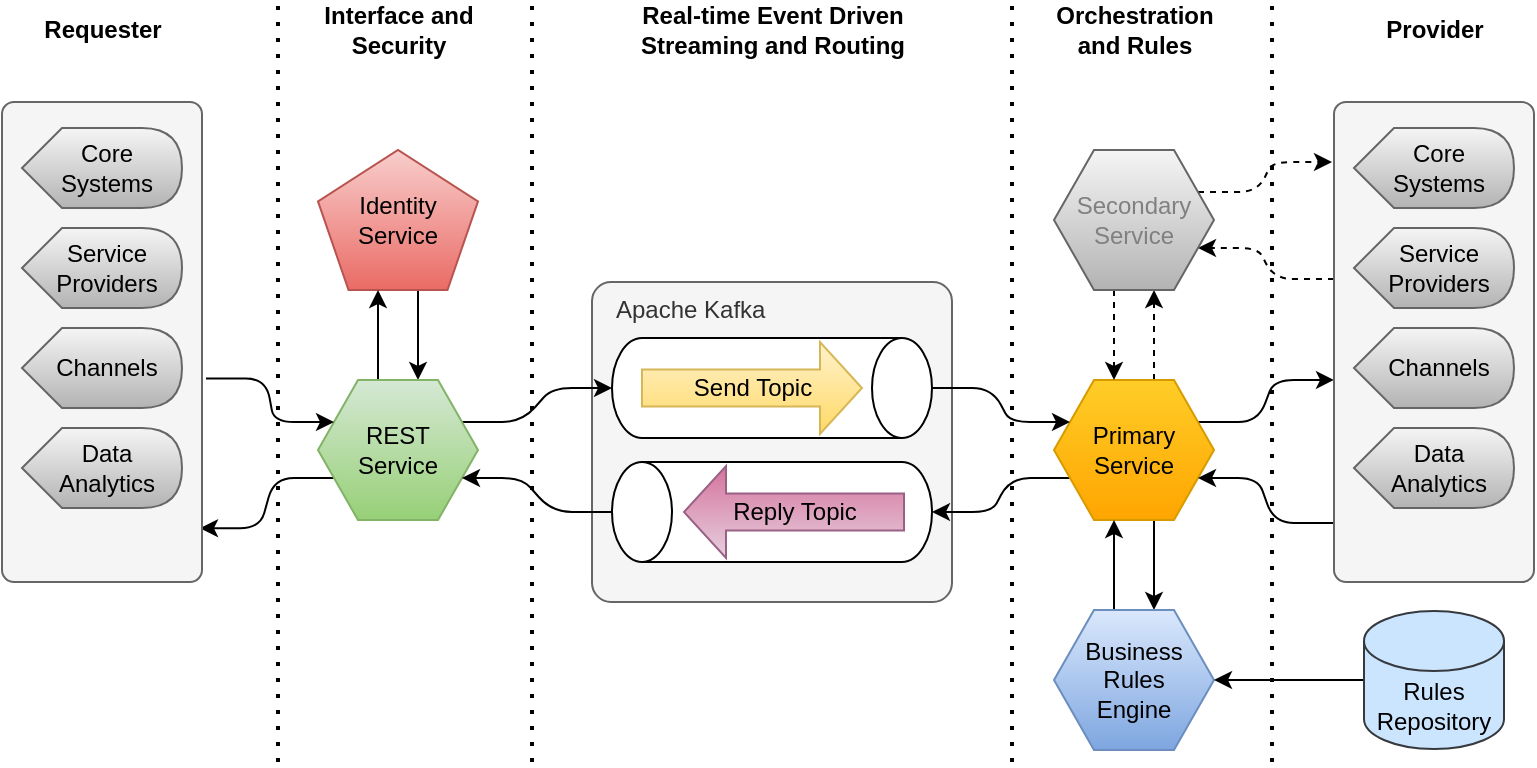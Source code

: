 <mxfile version="14.6.0" type="github" pages="8">
  <diagram id="C2wL3yx2h07klYckwQ0Q" name="Proposed Design">
    <mxGraphModel dx="1422" dy="804" grid="0" gridSize="10" guides="1" tooltips="1" connect="1" arrows="1" fold="1" page="0" pageScale="1" pageWidth="850" pageHeight="1100" math="0" shadow="0">
      <root>
        <mxCell id="0" />
        <mxCell id="1" parent="0" />
        <mxCell id="C_cRbSqMDxHAxImj26DF-7" value="Apache Kafka" style="rounded=1;whiteSpace=wrap;html=1;arcSize=6;align=left;horizontal=1;verticalAlign=top;spacingLeft=10;fillColor=#f5f5f5;strokeColor=#666666;fontColor=#333333;shadow=0;" parent="1" vertex="1">
          <mxGeometry x="319" y="280" width="180" height="160" as="geometry" />
        </mxCell>
        <mxCell id="C_cRbSqMDxHAxImj26DF-30" style="edgeStyle=none;rounded=0;orthogonalLoop=1;jettySize=auto;html=1;exitX=0.625;exitY=1;exitDx=0;exitDy=0;exitPerimeter=0;entryX=0.625;entryY=0;entryDx=0;entryDy=0;" parent="1" source="C_cRbSqMDxHAxImj26DF-10" target="C_cRbSqMDxHAxImj26DF-11" edge="1">
          <mxGeometry relative="1" as="geometry" />
        </mxCell>
        <mxCell id="C_cRbSqMDxHAxImj26DF-10" value="Identity&lt;br&gt;Service" style="whiteSpace=wrap;html=1;shape=mxgraph.basic.pentagon;fillColor=#f8cecc;strokeColor=#b85450;shadow=0;gradientColor=#ea6b66;" parent="1" vertex="1">
          <mxGeometry x="182" y="214" width="80" height="70" as="geometry" />
        </mxCell>
        <mxCell id="C_cRbSqMDxHAxImj26DF-18" style="edgeStyle=entityRelationEdgeStyle;rounded=1;orthogonalLoop=1;jettySize=auto;html=1;exitX=1;exitY=0.25;exitDx=0;exitDy=0;entryX=0.5;entryY=1;entryDx=0;entryDy=0;entryPerimeter=0;" parent="1" source="C_cRbSqMDxHAxImj26DF-11" target="WxNTJWprR17-Nj9OPOWe-1" edge="1">
          <mxGeometry relative="1" as="geometry" />
        </mxCell>
        <mxCell id="C_cRbSqMDxHAxImj26DF-29" style="edgeStyle=none;rounded=0;orthogonalLoop=1;jettySize=auto;html=1;exitX=0.375;exitY=0;exitDx=0;exitDy=0;entryX=0.375;entryY=1;entryDx=0;entryDy=0;entryPerimeter=0;" parent="1" source="C_cRbSqMDxHAxImj26DF-11" target="C_cRbSqMDxHAxImj26DF-10" edge="1">
          <mxGeometry relative="1" as="geometry">
            <mxPoint x="213" y="294" as="targetPoint" />
          </mxGeometry>
        </mxCell>
        <mxCell id="aAGEgjCbFgvGI3UviTuh-1" style="edgeStyle=entityRelationEdgeStyle;rounded=1;orthogonalLoop=1;jettySize=auto;html=1;exitX=0;exitY=0.75;exitDx=0;exitDy=0;entryX=0.99;entryY=0.888;entryDx=0;entryDy=0;entryPerimeter=0;fontColor=#808080;" parent="1" source="C_cRbSqMDxHAxImj26DF-11" target="TbZ-WIvedwMORT8tZswz-1" edge="1">
          <mxGeometry relative="1" as="geometry" />
        </mxCell>
        <mxCell id="C_cRbSqMDxHAxImj26DF-11" value="REST &lt;br&gt;Service" style="shape=hexagon;perimeter=hexagonPerimeter2;whiteSpace=wrap;html=1;fixedSize=1;fillColor=#d5e8d4;strokeColor=#82b366;shadow=0;rounded=0;gradientColor=#97d077;" parent="1" vertex="1">
          <mxGeometry x="182" y="329" width="80" height="70" as="geometry" />
        </mxCell>
        <mxCell id="C_cRbSqMDxHAxImj26DF-41" style="edgeStyle=entityRelationEdgeStyle;rounded=1;orthogonalLoop=1;jettySize=auto;html=1;exitX=1;exitY=0.25;exitDx=0;exitDy=0;entryX=0;entryY=0.579;entryDx=0;entryDy=0;entryPerimeter=0;" parent="1" source="C_cRbSqMDxHAxImj26DF-15" target="C_cRbSqMDxHAxImj26DF-40" edge="1">
          <mxGeometry relative="1" as="geometry" />
        </mxCell>
        <mxCell id="C_cRbSqMDxHAxImj26DF-46" style="edgeStyle=none;rounded=0;orthogonalLoop=1;jettySize=auto;html=1;exitX=0.625;exitY=0;exitDx=0;exitDy=0;entryX=0.625;entryY=1;entryDx=0;entryDy=0;dashed=1;" parent="1" source="C_cRbSqMDxHAxImj26DF-15" target="C_cRbSqMDxHAxImj26DF-44" edge="1">
          <mxGeometry relative="1" as="geometry" />
        </mxCell>
        <mxCell id="TbZ-WIvedwMORT8tZswz-3" style="edgeStyle=none;rounded=1;orthogonalLoop=1;jettySize=auto;html=1;exitX=0.625;exitY=1;exitDx=0;exitDy=0;entryX=0.625;entryY=0;entryDx=0;entryDy=0;" parent="1" source="C_cRbSqMDxHAxImj26DF-15" target="TbZ-WIvedwMORT8tZswz-2" edge="1">
          <mxGeometry relative="1" as="geometry" />
        </mxCell>
        <mxCell id="n-9M-Ga6IFFg_5UFrRlx-2" style="edgeStyle=entityRelationEdgeStyle;rounded=1;orthogonalLoop=1;jettySize=auto;html=1;exitX=0;exitY=0.75;exitDx=0;exitDy=0;entryX=0.5;entryY=1;entryDx=0;entryDy=0;entryPerimeter=0;" parent="1" source="C_cRbSqMDxHAxImj26DF-15" target="C_cRbSqMDxHAxImj26DF-5" edge="1">
          <mxGeometry relative="1" as="geometry" />
        </mxCell>
        <mxCell id="C_cRbSqMDxHAxImj26DF-15" value="Primary Service" style="shape=hexagon;perimeter=hexagonPerimeter2;whiteSpace=wrap;html=1;fixedSize=1;fillColor=#ffcd28;strokeColor=#d79b00;shadow=0;gradientColor=#ffa500;" parent="1" vertex="1">
          <mxGeometry x="550" y="329" width="80" height="70" as="geometry" />
        </mxCell>
        <mxCell id="C_cRbSqMDxHAxImj26DF-32" style="edgeStyle=entityRelationEdgeStyle;rounded=1;orthogonalLoop=1;jettySize=auto;html=1;exitX=0.5;exitY=0;exitDx=0;exitDy=0;exitPerimeter=0;entryX=1;entryY=0.75;entryDx=0;entryDy=0;" parent="1" source="C_cRbSqMDxHAxImj26DF-5" target="C_cRbSqMDxHAxImj26DF-11" edge="1">
          <mxGeometry relative="1" as="geometry" />
        </mxCell>
        <mxCell id="C_cRbSqMDxHAxImj26DF-42" style="edgeStyle=entityRelationEdgeStyle;rounded=1;orthogonalLoop=1;jettySize=auto;html=1;exitX=0;exitY=0.877;exitDx=0;exitDy=0;entryX=1;entryY=0.75;entryDx=0;entryDy=0;exitPerimeter=0;" parent="1" source="C_cRbSqMDxHAxImj26DF-40" target="C_cRbSqMDxHAxImj26DF-15" edge="1">
          <mxGeometry relative="1" as="geometry" />
        </mxCell>
        <mxCell id="C_cRbSqMDxHAxImj26DF-49" style="edgeStyle=entityRelationEdgeStyle;rounded=1;orthogonalLoop=1;jettySize=auto;html=1;exitX=0;exitY=0.369;exitDx=0;exitDy=0;entryX=1;entryY=0.75;entryDx=0;entryDy=0;exitPerimeter=0;dashed=1;" parent="1" source="C_cRbSqMDxHAxImj26DF-40" target="C_cRbSqMDxHAxImj26DF-44" edge="1">
          <mxGeometry relative="1" as="geometry" />
        </mxCell>
        <mxCell id="C_cRbSqMDxHAxImj26DF-40" value="" style="rounded=1;whiteSpace=wrap;html=1;arcSize=6;align=center;horizontal=1;verticalAlign=middle;spacingLeft=0;fillColor=#f5f5f5;strokeColor=#666666;fontColor=#333333;shadow=0;" parent="1" vertex="1">
          <mxGeometry x="690" y="190" width="100" height="240" as="geometry" />
        </mxCell>
        <mxCell id="C_cRbSqMDxHAxImj26DF-47" style="edgeStyle=none;rounded=0;orthogonalLoop=1;jettySize=auto;html=1;exitX=0.375;exitY=1;exitDx=0;exitDy=0;entryX=0.375;entryY=0;entryDx=0;entryDy=0;dashed=1;" parent="1" source="C_cRbSqMDxHAxImj26DF-44" target="C_cRbSqMDxHAxImj26DF-15" edge="1">
          <mxGeometry relative="1" as="geometry" />
        </mxCell>
        <mxCell id="C_cRbSqMDxHAxImj26DF-48" style="edgeStyle=entityRelationEdgeStyle;rounded=1;orthogonalLoop=1;jettySize=auto;html=1;exitX=1;exitY=0.25;exitDx=0;exitDy=0;dashed=1;" parent="1" source="C_cRbSqMDxHAxImj26DF-44" edge="1">
          <mxGeometry relative="1" as="geometry">
            <mxPoint x="689" y="220" as="targetPoint" />
          </mxGeometry>
        </mxCell>
        <mxCell id="C_cRbSqMDxHAxImj26DF-44" value="Secondary Service" style="shape=hexagon;perimeter=hexagonPerimeter2;whiteSpace=wrap;html=1;fixedSize=1;strokeColor=#666666;shadow=0;fillColor=#f5f5f5;gradientColor=#b3b3b3;fontColor=#808080;" parent="1" vertex="1">
          <mxGeometry x="550" y="214" width="80" height="70" as="geometry" />
        </mxCell>
        <mxCell id="n-9M-Ga6IFFg_5UFrRlx-1" style="edgeStyle=entityRelationEdgeStyle;rounded=1;orthogonalLoop=1;jettySize=auto;html=1;exitX=0.5;exitY=0;exitDx=0;exitDy=0;exitPerimeter=0;entryX=0;entryY=0.25;entryDx=0;entryDy=0;" parent="1" source="WxNTJWprR17-Nj9OPOWe-1" target="C_cRbSqMDxHAxImj26DF-15" edge="1">
          <mxGeometry relative="1" as="geometry" />
        </mxCell>
        <mxCell id="WxNTJWprR17-Nj9OPOWe-1" value="" style="shape=cylinder3;whiteSpace=wrap;html=1;boundedLbl=1;backgroundOutline=1;size=15;direction=south;" parent="1" vertex="1">
          <mxGeometry x="329" y="308" width="160" height="50" as="geometry" />
        </mxCell>
        <mxCell id="C_cRbSqMDxHAxImj26DF-2" value="Send Topic" style="html=1;shadow=0;dashed=0;align=center;verticalAlign=middle;shape=mxgraph.arrows2.arrow;dy=0.6;dx=21;notch=0;fillColor=#fff2cc;strokeColor=#d6b656;gradientColor=#ffd966;" parent="1" vertex="1">
          <mxGeometry x="344" y="310" width="110" height="46" as="geometry" />
        </mxCell>
        <mxCell id="C_cRbSqMDxHAxImj26DF-5" value="" style="shape=cylinder3;whiteSpace=wrap;html=1;boundedLbl=1;backgroundOutline=1;size=15;direction=north;" parent="1" vertex="1">
          <mxGeometry x="329" y="370" width="160" height="50" as="geometry" />
        </mxCell>
        <mxCell id="C_cRbSqMDxHAxImj26DF-50" value="Reply Topic" style="html=1;shadow=0;dashed=0;align=center;verticalAlign=middle;shape=mxgraph.arrows2.arrow;dy=0.6;dx=21;notch=0;fillColor=#e6d0de;strokeColor=#996185;direction=west;gradientColor=#d5739d;" parent="1" vertex="1">
          <mxGeometry x="365" y="372" width="110" height="46" as="geometry" />
        </mxCell>
        <mxCell id="C_cRbSqMDxHAxImj26DF-52" value="" style="endArrow=none;dashed=1;html=1;dashPattern=1 3;strokeWidth=2;" parent="1" edge="1">
          <mxGeometry width="50" height="50" relative="1" as="geometry">
            <mxPoint x="289" y="520" as="sourcePoint" />
            <mxPoint x="289" y="140" as="targetPoint" />
          </mxGeometry>
        </mxCell>
        <mxCell id="C_cRbSqMDxHAxImj26DF-53" value="" style="endArrow=none;dashed=1;html=1;dashPattern=1 3;strokeWidth=2;" parent="1" edge="1">
          <mxGeometry width="50" height="50" relative="1" as="geometry">
            <mxPoint x="529" y="520" as="sourcePoint" />
            <mxPoint x="529" y="140" as="targetPoint" />
          </mxGeometry>
        </mxCell>
        <mxCell id="C_cRbSqMDxHAxImj26DF-54" value="" style="endArrow=none;dashed=1;html=1;dashPattern=1 3;strokeWidth=2;" parent="1" edge="1">
          <mxGeometry width="50" height="50" relative="1" as="geometry">
            <mxPoint x="162" y="520" as="sourcePoint" />
            <mxPoint x="162" y="140" as="targetPoint" />
          </mxGeometry>
        </mxCell>
        <mxCell id="C_cRbSqMDxHAxImj26DF-55" value="" style="endArrow=none;dashed=1;html=1;dashPattern=1 3;strokeWidth=2;" parent="1" edge="1">
          <mxGeometry width="50" height="50" relative="1" as="geometry">
            <mxPoint x="659" y="520" as="sourcePoint" />
            <mxPoint x="659" y="140" as="targetPoint" />
          </mxGeometry>
        </mxCell>
        <mxCell id="hbWe6T0AyFxeRR88kbEK-2" value="Interface and&lt;br&gt;Security" style="text;html=1;resizable=0;autosize=1;align=center;verticalAlign=middle;points=[];fillColor=none;strokeColor=none;rounded=0;shadow=0;glass=0;sketch=0;fontStyle=1" parent="1" vertex="1">
          <mxGeometry x="177" y="139" width="90" height="30" as="geometry" />
        </mxCell>
        <mxCell id="hbWe6T0AyFxeRR88kbEK-3" value="Real-time Event Driven &lt;br&gt;Streaming and Routing" style="text;html=1;resizable=0;autosize=1;align=center;verticalAlign=middle;points=[];fillColor=none;strokeColor=none;rounded=0;shadow=0;glass=0;sketch=0;fontStyle=1" parent="1" vertex="1">
          <mxGeometry x="334" y="139" width="150" height="30" as="geometry" />
        </mxCell>
        <mxCell id="hbWe6T0AyFxeRR88kbEK-4" value="Orchestration&lt;br&gt;and Rules" style="text;html=1;resizable=0;autosize=1;align=center;verticalAlign=middle;points=[];fillColor=none;strokeColor=none;rounded=0;shadow=0;glass=0;sketch=0;fontStyle=1" parent="1" vertex="1">
          <mxGeometry x="545" y="139" width="90" height="30" as="geometry" />
        </mxCell>
        <mxCell id="r1nG7YbwoG1Cp_k1wsWl-9" style="edgeStyle=entityRelationEdgeStyle;rounded=1;orthogonalLoop=1;jettySize=auto;html=1;exitX=1.02;exitY=0.576;exitDx=0;exitDy=0;entryX=0;entryY=0.25;entryDx=0;entryDy=0;exitPerimeter=0;" parent="1" source="TbZ-WIvedwMORT8tZswz-1" target="C_cRbSqMDxHAxImj26DF-11" edge="1">
          <mxGeometry relative="1" as="geometry" />
        </mxCell>
        <mxCell id="TbZ-WIvedwMORT8tZswz-1" value="" style="rounded=1;whiteSpace=wrap;html=1;arcSize=6;align=center;horizontal=1;verticalAlign=middle;spacingLeft=0;fillColor=#f5f5f5;strokeColor=#666666;fontColor=#333333;shadow=0;" parent="1" vertex="1">
          <mxGeometry x="24" y="190" width="100" height="240" as="geometry" />
        </mxCell>
        <mxCell id="TbZ-WIvedwMORT8tZswz-4" style="edgeStyle=none;rounded=1;orthogonalLoop=1;jettySize=auto;html=1;exitX=0.375;exitY=0;exitDx=0;exitDy=0;entryX=0.375;entryY=1;entryDx=0;entryDy=0;" parent="1" source="TbZ-WIvedwMORT8tZswz-2" target="C_cRbSqMDxHAxImj26DF-15" edge="1">
          <mxGeometry relative="1" as="geometry" />
        </mxCell>
        <mxCell id="TbZ-WIvedwMORT8tZswz-2" value="Business Rules&lt;br&gt;Engine" style="shape=hexagon;perimeter=hexagonPerimeter2;whiteSpace=wrap;html=1;fixedSize=1;fillColor=#dae8fc;strokeColor=#6c8ebf;shadow=0;gradientColor=#7ea6e0;" parent="1" vertex="1">
          <mxGeometry x="550" y="444" width="80" height="70" as="geometry" />
        </mxCell>
        <mxCell id="TbZ-WIvedwMORT8tZswz-6" style="edgeStyle=none;rounded=1;orthogonalLoop=1;jettySize=auto;html=1;exitX=0;exitY=0.5;exitDx=0;exitDy=0;exitPerimeter=0;entryX=1;entryY=0.5;entryDx=0;entryDy=0;" parent="1" source="TbZ-WIvedwMORT8tZswz-5" target="TbZ-WIvedwMORT8tZswz-2" edge="1">
          <mxGeometry relative="1" as="geometry" />
        </mxCell>
        <mxCell id="TbZ-WIvedwMORT8tZswz-5" value="Rules&lt;br&gt;Repository" style="shape=cylinder3;whiteSpace=wrap;html=1;boundedLbl=1;backgroundOutline=1;size=15;rounded=0;shadow=0;glass=0;sketch=0;align=center;fillColor=#cce5ff;strokeColor=#36393d;" parent="1" vertex="1">
          <mxGeometry x="705" y="444.5" width="70" height="69" as="geometry" />
        </mxCell>
        <mxCell id="r1nG7YbwoG1Cp_k1wsWl-1" value="Core&lt;br&gt;Systems" style="shape=display;whiteSpace=wrap;html=1;rounded=0;shadow=0;glass=0;sketch=0;align=center;spacingLeft=5;fillColor=#f5f5f5;strokeColor=#666666;gradientColor=#b3b3b3;" parent="1" vertex="1">
          <mxGeometry x="34" y="203" width="80" height="40" as="geometry" />
        </mxCell>
        <mxCell id="r1nG7YbwoG1Cp_k1wsWl-2" value="Service Providers" style="shape=display;whiteSpace=wrap;html=1;rounded=0;shadow=0;glass=0;sketch=0;align=center;spacingTop=0;spacingLeft=5;fillColor=#f5f5f5;strokeColor=#666666;gradientColor=#b3b3b3;" parent="1" vertex="1">
          <mxGeometry x="34" y="253" width="80" height="40" as="geometry" />
        </mxCell>
        <mxCell id="r1nG7YbwoG1Cp_k1wsWl-3" value="Channels" style="shape=display;whiteSpace=wrap;html=1;rounded=0;shadow=0;glass=0;sketch=0;align=center;spacingTop=0;spacingLeft=5;fillColor=#f5f5f5;strokeColor=#666666;gradientColor=#b3b3b3;" parent="1" vertex="1">
          <mxGeometry x="34" y="303" width="80" height="40" as="geometry" />
        </mxCell>
        <mxCell id="r1nG7YbwoG1Cp_k1wsWl-4" value="Data&lt;br&gt;Analytics" style="shape=display;whiteSpace=wrap;html=1;rounded=0;shadow=0;glass=0;sketch=0;align=center;spacingTop=0;spacingLeft=5;fillColor=#f5f5f5;strokeColor=#666666;gradientColor=#b3b3b3;" parent="1" vertex="1">
          <mxGeometry x="34" y="353" width="80" height="40" as="geometry" />
        </mxCell>
        <mxCell id="r1nG7YbwoG1Cp_k1wsWl-5" value="Core&lt;br&gt;Systems" style="shape=display;whiteSpace=wrap;html=1;rounded=0;shadow=0;glass=0;sketch=0;align=center;spacingLeft=5;direction=east;fillColor=#f5f5f5;strokeColor=#666666;gradientColor=#b3b3b3;" parent="1" vertex="1">
          <mxGeometry x="700" y="203" width="80" height="40" as="geometry" />
        </mxCell>
        <mxCell id="r1nG7YbwoG1Cp_k1wsWl-6" value="Service Providers" style="shape=display;whiteSpace=wrap;html=1;rounded=0;shadow=0;glass=0;sketch=0;align=center;spacingTop=0;spacingLeft=5;direction=east;fillColor=#f5f5f5;strokeColor=#666666;gradientColor=#b3b3b3;" parent="1" vertex="1">
          <mxGeometry x="700" y="253" width="80" height="40" as="geometry" />
        </mxCell>
        <mxCell id="r1nG7YbwoG1Cp_k1wsWl-7" value="Channels" style="shape=display;whiteSpace=wrap;html=1;rounded=0;shadow=0;glass=0;sketch=0;align=center;spacingTop=0;spacingLeft=5;direction=east;fillColor=#f5f5f5;strokeColor=#666666;gradientColor=#b3b3b3;" parent="1" vertex="1">
          <mxGeometry x="700" y="303" width="80" height="40" as="geometry" />
        </mxCell>
        <mxCell id="r1nG7YbwoG1Cp_k1wsWl-8" value="Data&lt;br&gt;Analytics" style="shape=display;whiteSpace=wrap;html=1;rounded=0;shadow=0;glass=0;sketch=0;align=center;spacingTop=0;spacingLeft=5;direction=east;fillColor=#f5f5f5;strokeColor=#666666;gradientColor=#b3b3b3;" parent="1" vertex="1">
          <mxGeometry x="700" y="353" width="80" height="40" as="geometry" />
        </mxCell>
        <mxCell id="n-9M-Ga6IFFg_5UFrRlx-3" value="Requester" style="text;html=1;resizable=0;autosize=1;align=center;verticalAlign=middle;points=[];fillColor=none;strokeColor=none;rounded=0;shadow=0;glass=0;sketch=0;fontStyle=1" parent="1" vertex="1">
          <mxGeometry x="39" y="144" width="70" height="20" as="geometry" />
        </mxCell>
        <mxCell id="n-9M-Ga6IFFg_5UFrRlx-4" value="Provider" style="text;html=1;resizable=0;autosize=1;align=center;verticalAlign=middle;points=[];fillColor=none;strokeColor=none;rounded=0;shadow=0;glass=0;sketch=0;fontStyle=1" parent="1" vertex="1">
          <mxGeometry x="710" y="144" width="60" height="20" as="geometry" />
        </mxCell>
      </root>
    </mxGraphModel>
  </diagram>
  <diagram id="bks5L26HKE-k1fQfU1dw" name="API Taximony">
    <mxGraphModel dx="1422" dy="804" grid="0" gridSize="10" guides="1" tooltips="1" connect="1" arrows="1" fold="1" page="0" pageScale="1" pageWidth="1169" pageHeight="1654" math="0" shadow="0">
      <root>
        <mxCell id="KDj3-dI2atrqD0VUEykW-0" />
        <mxCell id="KDj3-dI2atrqD0VUEykW-1" parent="KDj3-dI2atrqD0VUEykW-0" />
        <mxCell id="RjaOjj_RgS0nFIz0_7HR-0" value="&lt;div style=&quot;box-sizing: border-box ; font-family: &amp;#34;menlo&amp;#34; , &amp;#34;monaco&amp;#34; , &amp;#34;consolas&amp;#34; , &amp;#34;courier new&amp;#34; , &amp;#34;courier&amp;#34; , monospace ; font-size: 15px&quot;&gt;&lt;pre style=&quot;font-size: 15px&quot;&gt;&lt;div style=&quot;color: rgb(212 , 212 , 212) ; background-color: rgb(30 , 30 , 30) ; font-family: &amp;#34;consolas&amp;#34; , &amp;#34;courier new&amp;#34; , monospace ; font-size: 12px ; line-height: 16px&quot;&gt;&lt;div style=&quot;font-family: &amp;#34;consolas&amp;#34; , &amp;#34;courier new&amp;#34; , monospace ; line-height: 16px&quot;&gt;&lt;div style=&quot;color: rgb(0 , 0 , 0) ; background-color: rgb(255 , 255 , 255) ; font-family: &amp;#34;consolas&amp;#34; , &amp;#34;courier new&amp;#34; , monospace ; font-weight: bold ; line-height: 16px&quot;&gt;&lt;div&gt;&lt;span style=&quot;color: #222222&quot;&gt;{&lt;/span&gt;&lt;/div&gt;&lt;div&gt;&amp;nbsp;&amp;nbsp;&amp;nbsp;&amp;nbsp;&lt;span style=&quot;color: #222222&quot;&gt;&quot;&lt;/span&gt;&lt;span style=&quot;color: #0451a5&quot;&gt;SourceSystem&lt;/span&gt;&lt;span style=&quot;color: #222222&quot;&gt;&quot;&lt;/span&gt;&lt;span style=&quot;color: #222222&quot;&gt;:&lt;/span&gt;&amp;nbsp;&lt;span style=&quot;color: #098658&quot;&gt;1&lt;/span&gt;&lt;span style=&quot;color: #222222&quot;&gt;,&lt;/span&gt;&lt;/div&gt;&lt;div&gt;&amp;nbsp;&amp;nbsp;&amp;nbsp;&amp;nbsp;&lt;span style=&quot;color: #222222&quot;&gt;&quot;&lt;/span&gt;&lt;span style=&quot;color: #0451a5&quot;&gt;Query:&lt;/span&gt;&lt;span style=&quot;color: #222222&quot;&gt;&quot;&lt;/span&gt;&lt;span style=&quot;color: #222222&quot;&gt;:[&lt;/span&gt;&lt;/div&gt;&lt;div&gt;&amp;nbsp;&amp;nbsp;&amp;nbsp;&amp;nbsp;&amp;nbsp;&amp;nbsp;&amp;nbsp;&amp;nbsp;&lt;span style=&quot;color: #222222&quot;&gt;{&lt;/span&gt;&lt;/div&gt;&lt;div&gt;&amp;nbsp;&amp;nbsp;&amp;nbsp;&amp;nbsp;&amp;nbsp;&amp;nbsp;&amp;nbsp;&amp;nbsp;&amp;nbsp;&amp;nbsp;&amp;nbsp;&amp;nbsp;&lt;span style=&quot;color: #222222&quot;&gt;&quot;&lt;/span&gt;&lt;span style=&quot;color: #0451a5&quot;&gt;Version&lt;/span&gt;&lt;span style=&quot;color: #222222&quot;&gt;&quot;&lt;/span&gt;&lt;span style=&quot;color: #222222&quot;&gt;:&lt;/span&gt;&amp;nbsp;&lt;span style=&quot;color: #098658&quot;&gt;1&lt;/span&gt;&lt;span style=&quot;color: #222222&quot;&gt;,&lt;/span&gt;&lt;/div&gt;&lt;div&gt;&amp;nbsp;&amp;nbsp;&amp;nbsp;&amp;nbsp;&amp;nbsp;&amp;nbsp;&amp;nbsp;&amp;nbsp;&amp;nbsp;&amp;nbsp;&amp;nbsp;&amp;nbsp;&lt;span style=&quot;color: #222222&quot;&gt;&quot;&lt;/span&gt;&lt;span style=&quot;color: rgb(4 , 81 , 165) ; font-family: &amp;#34;consolas&amp;#34; , &amp;#34;courier new&amp;#34; , monospace&quot;&gt;TrackingNo&lt;/span&gt;&lt;span style=&quot;color: rgb(34 , 34 , 34)&quot;&gt;&quot;&lt;/span&gt;&lt;span style=&quot;color: rgb(34 , 34 , 34)&quot;&gt;:&lt;/span&gt;&lt;span&gt;&amp;nbsp;&lt;/span&gt;&lt;span style=&quot;color: rgb(163 , 21 , 21)&quot;&gt;&quot;21d7ea9d-2477-4e2c-b09e-03765f9615f3&quot;&lt;/span&gt;&lt;span style=&quot;color: rgb(34 , 34 , 34)&quot;&gt;,&lt;/span&gt;&lt;br&gt;&lt;/div&gt;&lt;div&gt;&amp;nbsp;&amp;nbsp;&amp;nbsp;&amp;nbsp;&amp;nbsp;&amp;nbsp;&amp;nbsp;&amp;nbsp;&amp;nbsp;&amp;nbsp;&amp;nbsp;&amp;nbsp;&lt;span style=&quot;color: #222222&quot;&gt;&quot;&lt;/span&gt;&lt;span style=&quot;color: #0451a5&quot;&gt;Method&lt;/span&gt;&lt;span style=&quot;color: #222222&quot;&gt;&quot;&lt;/span&gt;&lt;span style=&quot;color: #222222&quot;&gt;:&lt;/span&gt;&amp;nbsp;&lt;span style=&quot;color: #a31515&quot;&gt;&quot;GetCustomerInfo&quot;&lt;/span&gt;&lt;span style=&quot;color: #222222&quot;&gt;,&lt;/span&gt;&lt;/div&gt;&lt;div&gt;&amp;nbsp;&amp;nbsp;&amp;nbsp;&amp;nbsp;&amp;nbsp;&amp;nbsp;&amp;nbsp;&amp;nbsp;&amp;nbsp;&amp;nbsp;&amp;nbsp;&amp;nbsp;&lt;span style=&quot;color: #222222&quot;&gt;&quot;&lt;/span&gt;&lt;span style=&quot;color: #0451a5&quot;&gt;Args&lt;/span&gt;&lt;span style=&quot;color: #222222&quot;&gt;&quot;&lt;/span&gt;&lt;span style=&quot;color: #222222&quot;&gt;:{&lt;/span&gt;&lt;/div&gt;&lt;div&gt;&amp;nbsp;&amp;nbsp;&amp;nbsp;&amp;nbsp;&amp;nbsp;&amp;nbsp;&amp;nbsp;&amp;nbsp;&amp;nbsp;&amp;nbsp;&amp;nbsp;&amp;nbsp;&amp;nbsp;&amp;nbsp;&amp;nbsp;&amp;nbsp;&lt;span style=&quot;color: #222222&quot;&gt;&quot;&lt;/span&gt;&lt;span style=&quot;color: #0451a5&quot;&gt;RimNo&lt;/span&gt;&lt;span style=&quot;color: #222222&quot;&gt;&quot;&lt;/span&gt;&lt;span style=&quot;color: #222222&quot;&gt;:&lt;/span&gt;&amp;nbsp;&lt;span style=&quot;color: #098658&quot;&gt;117723234&lt;/span&gt;&lt;/div&gt;&lt;div&gt;&amp;nbsp;&amp;nbsp;&amp;nbsp;&amp;nbsp;&amp;nbsp;&amp;nbsp;&amp;nbsp;&amp;nbsp;&amp;nbsp;&amp;nbsp;&amp;nbsp;&amp;nbsp;&lt;span style=&quot;color: #222222&quot;&gt;},&lt;/span&gt;&lt;/div&gt;&lt;div&gt;&amp;nbsp;&amp;nbsp;&amp;nbsp;&amp;nbsp;&amp;nbsp;&amp;nbsp;&amp;nbsp;&amp;nbsp;&amp;nbsp;&amp;nbsp;&amp;nbsp;&amp;nbsp;&lt;span style=&quot;color: #222222&quot;&gt;&quot;&lt;/span&gt;&lt;span style=&quot;color: #0451a5&quot;&gt;Fields&lt;/span&gt;&lt;span style=&quot;color: #222222&quot;&gt;&quot;&lt;/span&gt;&lt;span style=&quot;color: #222222&quot;&gt;:[&lt;/span&gt;&lt;/div&gt;&lt;div&gt;&amp;nbsp;&amp;nbsp;&amp;nbsp;&amp;nbsp;&amp;nbsp;&amp;nbsp;&amp;nbsp;&amp;nbsp;&amp;nbsp;&amp;nbsp;&amp;nbsp;&amp;nbsp;&amp;nbsp;&amp;nbsp;&amp;nbsp;&amp;nbsp;&lt;span style=&quot;color: #a31515&quot;&gt;&quot;RimNo&quot;&lt;/span&gt;&lt;span style=&quot;color: #222222&quot;&gt;,&lt;/span&gt;&lt;/div&gt;&lt;div&gt;&amp;nbsp;&amp;nbsp;&amp;nbsp;&amp;nbsp;&amp;nbsp;&amp;nbsp;&amp;nbsp;&amp;nbsp;&amp;nbsp;&amp;nbsp;&amp;nbsp;&amp;nbsp;&amp;nbsp;&amp;nbsp;&amp;nbsp;&amp;nbsp;&lt;span style=&quot;color: #a31515&quot;&gt;&quot;FirstName&quot;&lt;/span&gt;&lt;span style=&quot;color: #222222&quot;&gt;,&lt;/span&gt;&lt;/div&gt;&lt;div&gt;&amp;nbsp;&amp;nbsp;&amp;nbsp;&amp;nbsp;&amp;nbsp;&amp;nbsp;&amp;nbsp;&amp;nbsp;&amp;nbsp;&amp;nbsp;&amp;nbsp;&amp;nbsp;&amp;nbsp;&amp;nbsp;&amp;nbsp;&amp;nbsp;&lt;span style=&quot;color: #a31515&quot;&gt;&quot;LastName&quot;&lt;/span&gt;&lt;/div&gt;&lt;div&gt;&amp;nbsp;&amp;nbsp;&amp;nbsp;&amp;nbsp;&amp;nbsp;&amp;nbsp;&amp;nbsp;&amp;nbsp;&amp;nbsp;&amp;nbsp;&amp;nbsp;&amp;nbsp;&lt;span style=&quot;color: #222222&quot;&gt;]&lt;/span&gt;&lt;/div&gt;&lt;div&gt;&amp;nbsp;&amp;nbsp;&amp;nbsp;&amp;nbsp;&amp;nbsp;&amp;nbsp;&amp;nbsp;&amp;nbsp;&lt;span style=&quot;color: #222222&quot;&gt;},&lt;/span&gt;&lt;/div&gt;&lt;div&gt;&amp;nbsp;&amp;nbsp;&amp;nbsp;&amp;nbsp;&amp;nbsp;&amp;nbsp;&amp;nbsp;&amp;nbsp;&lt;span style=&quot;color: #222222&quot;&gt;{&lt;/span&gt;&lt;/div&gt;&lt;div&gt;&amp;nbsp;&amp;nbsp;&amp;nbsp;&amp;nbsp;&amp;nbsp;&amp;nbsp;&amp;nbsp;&amp;nbsp;&amp;nbsp;&amp;nbsp;&amp;nbsp;&amp;nbsp;&lt;span style=&quot;color: #222222&quot;&gt;&quot;&lt;/span&gt;&lt;span style=&quot;color: #0451a5&quot;&gt;Version&lt;/span&gt;&lt;span style=&quot;color: #222222&quot;&gt;&quot;&lt;/span&gt;&lt;span style=&quot;color: #222222&quot;&gt;:&lt;/span&gt;&amp;nbsp;&lt;span style=&quot;color: #098658&quot;&gt;1.2&lt;/span&gt;&lt;span style=&quot;color: #222222&quot;&gt;,&lt;/span&gt;&lt;/div&gt;&lt;div&gt;&amp;nbsp;&amp;nbsp;&amp;nbsp;&amp;nbsp;&amp;nbsp;&amp;nbsp;&amp;nbsp;&amp;nbsp;&amp;nbsp;&amp;nbsp;&amp;nbsp;&amp;nbsp;&lt;span style=&quot;color: #222222&quot;&gt;&quot;&lt;/span&gt;&lt;span style=&quot;color: rgb(4 , 81 , 165) ; font-family: &amp;#34;consolas&amp;#34; , &amp;#34;courier new&amp;#34; , monospace&quot;&gt;TrackingNo&lt;/span&gt;&lt;span style=&quot;color: rgb(34 , 34 , 34)&quot;&gt;&quot;&lt;/span&gt;&lt;span style=&quot;color: rgb(34 , 34 , 34)&quot;&gt;:&lt;/span&gt;&lt;span&gt;&amp;nbsp;&lt;/span&gt;&lt;span style=&quot;color: rgb(163 , 21 , 21)&quot;&gt;&quot;1f6e84ec-55a0-4e28-90fa-8ebf6a22e474&quot;&lt;/span&gt;&lt;span style=&quot;color: rgb(34 , 34 , 34)&quot;&gt;,&lt;/span&gt;&lt;br&gt;&lt;/div&gt;&lt;div&gt;&amp;nbsp;&amp;nbsp;&amp;nbsp;&amp;nbsp;&amp;nbsp;&amp;nbsp;&amp;nbsp;&amp;nbsp;&amp;nbsp;&amp;nbsp;&amp;nbsp;&amp;nbsp;&lt;span style=&quot;color: #222222&quot;&gt;&quot;&lt;/span&gt;&lt;span style=&quot;color: #0451a5&quot;&gt;Method&lt;/span&gt;&lt;span style=&quot;color: #222222&quot;&gt;&quot;&lt;/span&gt;&lt;span style=&quot;color: #222222&quot;&gt;:&lt;/span&gt;&amp;nbsp;&lt;span style=&quot;color: #a31515&quot;&gt;&quot;AcctBalInq&quot;&lt;/span&gt;&lt;span style=&quot;color: #222222&quot;&gt;,&lt;/span&gt;&lt;/div&gt;&lt;div&gt;&amp;nbsp;&amp;nbsp;&amp;nbsp;&amp;nbsp;&amp;nbsp;&amp;nbsp;&amp;nbsp;&amp;nbsp;&amp;nbsp;&amp;nbsp;&amp;nbsp;&amp;nbsp;&lt;span style=&quot;color: #222222&quot;&gt;&quot;&lt;/span&gt;&lt;span style=&quot;color: #0451a5&quot;&gt;Args&lt;/span&gt;&lt;span style=&quot;color: #222222&quot;&gt;&quot;&lt;/span&gt;&lt;span style=&quot;color: #222222&quot;&gt;:{&lt;/span&gt;&lt;/div&gt;&lt;div&gt;&amp;nbsp;&amp;nbsp;&amp;nbsp;&amp;nbsp;&amp;nbsp;&amp;nbsp;&amp;nbsp;&amp;nbsp;&amp;nbsp;&amp;nbsp;&amp;nbsp;&amp;nbsp;&amp;nbsp;&amp;nbsp;&amp;nbsp;&amp;nbsp;&lt;span style=&quot;color: #222222&quot;&gt;&quot;&lt;/span&gt;&lt;span style=&quot;color: #0451a5&quot;&gt;AcctNo&lt;/span&gt;&lt;span style=&quot;color: #222222&quot;&gt;&quot;&lt;/span&gt;&lt;span style=&quot;color: #222222&quot;&gt;:&lt;/span&gt;&amp;nbsp;&lt;span style=&quot;color: #a31515&quot;&gt;&quot;8000134177&quot;&lt;/span&gt;&lt;/div&gt;&lt;div&gt;&amp;nbsp;&amp;nbsp;&amp;nbsp;&amp;nbsp;&amp;nbsp;&amp;nbsp;&amp;nbsp;&amp;nbsp;&amp;nbsp;&amp;nbsp;&amp;nbsp;&amp;nbsp;&lt;span style=&quot;color: #222222&quot;&gt;},&lt;/span&gt;&lt;/div&gt;&lt;div&gt;&amp;nbsp;&amp;nbsp;&amp;nbsp;&amp;nbsp;&amp;nbsp;&amp;nbsp;&amp;nbsp;&amp;nbsp;&amp;nbsp;&amp;nbsp;&amp;nbsp;&amp;nbsp;&lt;span style=&quot;color: #222222&quot;&gt;&quot;&lt;/span&gt;&lt;span style=&quot;color: #0451a5&quot;&gt;Fields&lt;/span&gt;&lt;span style=&quot;color: #222222&quot;&gt;&quot;&lt;/span&gt;&lt;span style=&quot;color: #222222&quot;&gt;:[&lt;/span&gt;&lt;/div&gt;&lt;div&gt;&amp;nbsp;&amp;nbsp;&amp;nbsp;&amp;nbsp;&amp;nbsp;&amp;nbsp;&amp;nbsp;&amp;nbsp;&amp;nbsp;&amp;nbsp;&amp;nbsp;&amp;nbsp;&amp;nbsp;&amp;nbsp;&amp;nbsp;&amp;nbsp;&lt;span style=&quot;color: #a31515&quot;&gt;&quot;CurBal&quot;&lt;/span&gt;&lt;span style=&quot;color: #222222&quot;&gt;,&lt;/span&gt;&lt;/div&gt;&lt;div&gt;&amp;nbsp;&amp;nbsp;&amp;nbsp;&amp;nbsp;&amp;nbsp;&amp;nbsp;&amp;nbsp;&amp;nbsp;&amp;nbsp;&amp;nbsp;&amp;nbsp;&amp;nbsp;&amp;nbsp;&amp;nbsp;&amp;nbsp;&amp;nbsp;&lt;span style=&quot;color: #a31515&quot;&gt;&quot;AvailBal&quot;&lt;/span&gt;&lt;/div&gt;&lt;div&gt;&amp;nbsp;&amp;nbsp;&amp;nbsp;&amp;nbsp;&amp;nbsp;&amp;nbsp;&amp;nbsp;&amp;nbsp;&amp;nbsp;&amp;nbsp;&amp;nbsp;&amp;nbsp;&lt;span style=&quot;color: #222222&quot;&gt;]&lt;/span&gt;&lt;/div&gt;&lt;div&gt;&amp;nbsp;&amp;nbsp;&amp;nbsp;&amp;nbsp;&amp;nbsp;&amp;nbsp;&amp;nbsp;&amp;nbsp;&lt;span style=&quot;color: #222222&quot;&gt;}&lt;/span&gt;&lt;/div&gt;&lt;div&gt;&amp;nbsp;&amp;nbsp;&amp;nbsp;&amp;nbsp;&lt;span style=&quot;color: #222222&quot;&gt;]&lt;/span&gt;&amp;nbsp;&amp;nbsp;&amp;nbsp;&amp;nbsp;&lt;/div&gt;&lt;div&gt;&lt;span style=&quot;color: #222222&quot;&gt;}&lt;/span&gt;&lt;/div&gt;&lt;br&gt;&lt;/div&gt;&lt;/div&gt;&lt;/div&gt;&lt;/pre&gt;&lt;/div&gt;" style="text;html=1;resizable=0;autosize=1;align=left;verticalAlign=middle;points=[];fillColor=none;strokeColor=none;rounded=0;shadow=0;glass=0;sketch=0;fontColor=#4D4D4D;fontSize=15;" parent="KDj3-dI2atrqD0VUEykW-1" vertex="1">
          <mxGeometry x="27" y="17" width="439" height="530" as="geometry" />
        </mxCell>
        <mxCell id="iuUn-fLVdQX0CeOM7-dm-1" style="edgeStyle=entityRelationEdgeStyle;orthogonalLoop=1;jettySize=auto;html=1;exitX=0.1;exitY=0.5;exitDx=0;exitDy=0;exitPerimeter=0;dashed=1;strokeColor=#171717;strokeWidth=2;" parent="KDj3-dI2atrqD0VUEykW-1" source="RjaOjj_RgS0nFIz0_7HR-11" target="-Rp6DVoBanqKYYs7ynjN-5" edge="1">
          <mxGeometry relative="1" as="geometry" />
        </mxCell>
        <mxCell id="RjaOjj_RgS0nFIz0_7HR-11" value="" style="shape=curlyBracket;whiteSpace=wrap;html=1;rounded=1;flipH=1;shadow=0;glass=0;sketch=0;fontSize=15;fontColor=#4D4D4D;fillColor=#E6E6E6;gradientColor=none;align=left;strokeWidth=2;" parent="KDj3-dI2atrqD0VUEykW-1" vertex="1">
          <mxGeometry x="487" y="51" width="20" height="31" as="geometry" />
        </mxCell>
        <mxCell id="-Rp6DVoBanqKYYs7ynjN-4" style="edgeStyle=orthogonalEdgeStyle;orthogonalLoop=1;jettySize=auto;html=1;exitX=0.1;exitY=0.5;exitDx=0;exitDy=0;exitPerimeter=0;entryX=0;entryY=0.5;entryDx=0;entryDy=0;dashed=1;strokeWidth=2;curved=1;" parent="KDj3-dI2atrqD0VUEykW-1" source="RjaOjj_RgS0nFIz0_7HR-12" target="-Rp6DVoBanqKYYs7ynjN-3" edge="1">
          <mxGeometry relative="1" as="geometry" />
        </mxCell>
        <mxCell id="RjaOjj_RgS0nFIz0_7HR-12" value="" style="shape=curlyBracket;whiteSpace=wrap;html=1;rounded=1;flipH=1;shadow=0;glass=0;sketch=0;fontSize=15;fontColor=#4D4D4D;fillColor=#E6E6E6;gradientColor=none;align=left;strokeWidth=2;" parent="KDj3-dI2atrqD0VUEykW-1" vertex="1">
          <mxGeometry x="487" y="99" width="20" height="46" as="geometry" />
        </mxCell>
        <mxCell id="-Rp6DVoBanqKYYs7ynjN-2" style="edgeStyle=orthogonalEdgeStyle;orthogonalLoop=1;jettySize=auto;html=1;exitX=0.1;exitY=0.5;exitDx=0;exitDy=0;exitPerimeter=0;entryX=0;entryY=0.5;entryDx=0;entryDy=0;dashed=1;strokeWidth=2;curved=1;" parent="KDj3-dI2atrqD0VUEykW-1" source="RjaOjj_RgS0nFIz0_7HR-13" target="iuUn-fLVdQX0CeOM7-dm-3" edge="1">
          <mxGeometry relative="1" as="geometry">
            <mxPoint x="607" y="487" as="targetPoint" />
          </mxGeometry>
        </mxCell>
        <mxCell id="RjaOjj_RgS0nFIz0_7HR-13" value="" style="shape=curlyBracket;whiteSpace=wrap;html=1;rounded=1;flipH=1;shadow=0;glass=0;sketch=0;fontSize=15;fontColor=#4D4D4D;fillColor=#E6E6E6;gradientColor=none;align=left;strokeWidth=2;" parent="KDj3-dI2atrqD0VUEykW-1" vertex="1">
          <mxGeometry x="487" y="195" width="20" height="79" as="geometry" />
        </mxCell>
        <mxCell id="wlMQyh7hNVRgYbIP-XQF-2" style="rounded=0;orthogonalLoop=1;jettySize=auto;html=1;exitX=0.1;exitY=0.5;exitDx=0;exitDy=0;exitPerimeter=0;entryX=0;entryY=0.5;entryDx=0;entryDy=0;dashed=1;edgeStyle=orthogonalEdgeStyle;curved=1;strokeWidth=2;strokeColor=#FFFFFF;" parent="KDj3-dI2atrqD0VUEykW-1" source="RjaOjj_RgS0nFIz0_7HR-15" edge="1">
          <mxGeometry relative="1" as="geometry">
            <mxPoint x="600.5" y="321" as="targetPoint" />
          </mxGeometry>
        </mxCell>
        <mxCell id="RjaOjj_RgS0nFIz0_7HR-15" value="" style="shape=curlyBracket;whiteSpace=wrap;html=1;rounded=1;flipH=1;shadow=0;glass=0;sketch=0;fontSize=15;fontColor=#4D4D4D;fillColor=#E6E6E6;gradientColor=none;align=left;strokeWidth=2;strokeColor=#FFFFFF;" parent="KDj3-dI2atrqD0VUEykW-1" vertex="1">
          <mxGeometry x="369" y="257" width="20" height="181" as="geometry" />
        </mxCell>
        <mxCell id="-Rp6DVoBanqKYYs7ynjN-3" value="&lt;ul&gt;&lt;li&gt;&lt;b&gt;Version&lt;/b&gt; - allows multiple version of the same microservice to run in parrallel.&lt;/li&gt;&lt;li&gt;&lt;b&gt;Tracking number&lt;/b&gt; - unique number to track an request per method end to end.&lt;/li&gt;&lt;li&gt;&lt;b&gt;Method&lt;/b&gt; -&amp;nbsp; name of the method to execute. Also used for routing and access control.&lt;/li&gt;&lt;/ul&gt;" style="rounded=1;whiteSpace=wrap;html=1;fillColor=#fff2cc;strokeColor=#d6b656;gradientColor=#ffd966;align=left;verticalAlign=top;shadow=1;" parent="KDj3-dI2atrqD0VUEykW-1" vertex="1">
          <mxGeometry x="601" y="149" width="318" height="120" as="geometry" />
        </mxCell>
        <mxCell id="-Rp6DVoBanqKYYs7ynjN-5" value="&lt;blockquote style=&quot;margin: 0 0 0 40px ; border: none ; padding: 0px&quot;&gt;&lt;/blockquote&gt;&lt;ul&gt;&lt;li&gt;&lt;b&gt;Source system &lt;/b&gt;- unique ID to identify requesting systems. Use to restrict access, apply business rules and trigger other microservices.&lt;/li&gt;&lt;li&gt;&lt;b&gt;Query array&lt;/b&gt; - only allow readonly methods, mutation arrays are use to create and update data.&lt;/li&gt;&lt;/ul&gt;" style="rounded=1;whiteSpace=wrap;html=1;fillColor=#fff2cc;strokeColor=#d6b656;gradientColor=#ffd966;align=left;verticalAlign=top;spacingRight=0;shadow=1;" parent="KDj3-dI2atrqD0VUEykW-1" vertex="1">
          <mxGeometry x="598" y="26" width="322" height="105" as="geometry" />
        </mxCell>
        <mxCell id="-Rp6DVoBanqKYYs7ynjN-9" value="" style="rounded=1;whiteSpace=wrap;html=1;shadow=0;strokeColor=#9673a6;fillColor=none;" parent="KDj3-dI2atrqD0VUEykW-1" vertex="1">
          <mxGeometry x="52" y="51" width="431" height="32" as="geometry" />
        </mxCell>
        <mxCell id="-Rp6DVoBanqKYYs7ynjN-10" value="" style="rounded=1;whiteSpace=wrap;html=1;shadow=0;strokeColor=#9673a6;fillColor=none;" parent="KDj3-dI2atrqD0VUEykW-1" vertex="1">
          <mxGeometry x="52" y="99" width="431" height="47" as="geometry" />
        </mxCell>
        <mxCell id="-Rp6DVoBanqKYYs7ynjN-11" value="" style="rounded=1;whiteSpace=wrap;html=1;shadow=0;strokeColor=#9673a6;fillColor=none;" parent="KDj3-dI2atrqD0VUEykW-1" vertex="1">
          <mxGeometry x="52" y="148" width="431" height="32" as="geometry" />
        </mxCell>
        <mxCell id="-Rp6DVoBanqKYYs7ynjN-17" style="edgeStyle=orthogonalEdgeStyle;orthogonalLoop=1;jettySize=auto;html=1;exitX=0.1;exitY=0.5;exitDx=0;exitDy=0;exitPerimeter=0;entryX=0;entryY=0.5;entryDx=0;entryDy=0;dashed=1;strokeWidth=2;strokeColor=#171717;curved=1;" parent="KDj3-dI2atrqD0VUEykW-1" source="-Rp6DVoBanqKYYs7ynjN-14" target="iuUn-fLVdQX0CeOM7-dm-2" edge="1">
          <mxGeometry relative="1" as="geometry">
            <mxPoint x="600.5" y="321" as="targetPoint" />
          </mxGeometry>
        </mxCell>
        <mxCell id="-Rp6DVoBanqKYYs7ynjN-14" value="" style="shape=curlyBracket;whiteSpace=wrap;html=1;rounded=1;flipH=1;shadow=0;glass=0;sketch=0;fontSize=15;fontColor=#4D4D4D;fillColor=#E6E6E6;gradientColor=none;align=left;strokeWidth=2;" parent="KDj3-dI2atrqD0VUEykW-1" vertex="1">
          <mxGeometry x="487" y="148" width="20" height="32" as="geometry" />
        </mxCell>
        <mxCell id="-Rp6DVoBanqKYYs7ynjN-15" value="" style="rounded=1;whiteSpace=wrap;html=1;shadow=0;strokeColor=#9673a6;fillColor=none;" parent="KDj3-dI2atrqD0VUEykW-1" vertex="1">
          <mxGeometry x="52" y="196" width="431" height="80" as="geometry" />
        </mxCell>
        <mxCell id="iuUn-fLVdQX0CeOM7-dm-2" value="&lt;ul&gt;&lt;li&gt;&lt;b&gt;Args&amp;nbsp;&lt;/b&gt;- arguments required to execute method.&lt;/li&gt;&lt;/ul&gt;" style="rounded=1;whiteSpace=wrap;html=1;fillColor=#fff2cc;strokeColor=#d6b656;gradientColor=#ffd966;align=left;verticalAlign=top;shadow=1;" parent="KDj3-dI2atrqD0VUEykW-1" vertex="1">
          <mxGeometry x="600" y="287.5" width="318" height="52.5" as="geometry" />
        </mxCell>
        <mxCell id="iuUn-fLVdQX0CeOM7-dm-3" value="&lt;ul&gt;&lt;li&gt;&lt;b&gt;Fields&amp;nbsp;&lt;/b&gt;- data fields returned by the method. Only data fields required should be specified.&lt;/li&gt;&lt;/ul&gt;" style="rounded=1;whiteSpace=wrap;html=1;fillColor=#fff2cc;strokeColor=#d6b656;gradientColor=#ffd966;align=left;verticalAlign=top;shadow=1;" parent="KDj3-dI2atrqD0VUEykW-1" vertex="1">
          <mxGeometry x="601" y="359" width="318" height="65" as="geometry" />
        </mxCell>
        <mxCell id="IZvVMrBwx16zNS7-HmAg-0" value="&lt;div style=&quot;box-sizing: border-box ; font-family: &amp;#34;menlo&amp;#34; , &amp;#34;monaco&amp;#34; , &amp;#34;consolas&amp;#34; , &amp;#34;courier new&amp;#34; , &amp;#34;courier&amp;#34; , monospace ; font-size: 15px&quot;&gt;&lt;pre style=&quot;font-size: 15px&quot;&gt;&lt;div style=&quot;color: rgb(212 , 212 , 212) ; background-color: rgb(30 , 30 , 30) ; font-family: &amp;#34;consolas&amp;#34; , &amp;#34;courier new&amp;#34; , monospace ; font-size: 12px ; line-height: 16px&quot;&gt;&lt;div style=&quot;font-family: &amp;#34;consolas&amp;#34; , &amp;#34;courier new&amp;#34; , monospace ; line-height: 16px&quot;&gt;&lt;div style=&quot;color: rgb(0 , 0 , 0) ; background-color: rgb(255 , 255 , 255) ; font-family: &amp;#34;consolas&amp;#34; , &amp;#34;courier new&amp;#34; , monospace ; font-weight: bold ; line-height: 16px&quot;&gt;&lt;div&gt;&lt;div style=&quot;font-family: &amp;#34;consolas&amp;#34; , &amp;#34;courier new&amp;#34; , monospace ; line-height: 16px&quot;&gt;&lt;div&gt;{&lt;/div&gt;&lt;div&gt;&amp;nbsp;&amp;nbsp;&amp;nbsp;&amp;nbsp;&lt;span style=&quot;color: #0451a5&quot;&gt;&quot;SourceSystem&quot;&lt;/span&gt;:&amp;nbsp;&lt;span style=&quot;color: #098658&quot;&gt;2&lt;/span&gt;,&lt;/div&gt;&lt;div&gt;&amp;nbsp;&amp;nbsp;&amp;nbsp;&amp;nbsp;&lt;span style=&quot;color: #0451a5&quot;&gt;&quot;Mutation:&quot;&lt;/span&gt;:[&lt;/div&gt;&lt;div&gt;&amp;nbsp;&amp;nbsp;&amp;nbsp;&amp;nbsp;&amp;nbsp;&amp;nbsp;&amp;nbsp;&amp;nbsp;{&lt;/div&gt;&lt;div&gt;&amp;nbsp;&amp;nbsp;&amp;nbsp;&amp;nbsp;&amp;nbsp;&amp;nbsp;&amp;nbsp;&amp;nbsp;&amp;nbsp;&amp;nbsp;&amp;nbsp;&amp;nbsp;&lt;span style=&quot;color: #0451a5&quot;&gt;&quot;Version&quot;&lt;/span&gt;:&amp;nbsp;&lt;span style=&quot;color: #098658&quot;&gt;1&lt;/span&gt;,&lt;/div&gt;&lt;div&gt;&amp;nbsp;&amp;nbsp;&amp;nbsp;&amp;nbsp;&amp;nbsp;&amp;nbsp;&amp;nbsp;&amp;nbsp;&amp;nbsp;&amp;nbsp;&amp;nbsp;&amp;nbsp;&lt;span style=&quot;color: #0451a5&quot;&gt;&quot;TracingNo&quot;&lt;/span&gt;:&amp;nbsp;&lt;span style=&quot;color: #a31515&quot;&gt;&quot;21d7ea9d-2477-4e2c-b09e-03765f9615f3&quot;&lt;/span&gt;,&lt;/div&gt;&lt;div&gt;&amp;nbsp;&amp;nbsp;&amp;nbsp;&amp;nbsp;&amp;nbsp;&amp;nbsp;&amp;nbsp;&amp;nbsp;&amp;nbsp;&amp;nbsp;&amp;nbsp;&amp;nbsp;&lt;span style=&quot;color: #0451a5&quot;&gt;&quot;Method&quot;&lt;/span&gt;:&amp;nbsp;&lt;span style=&quot;color: #a31515&quot;&gt;&quot;CreateCustomer&quot;&lt;/span&gt;,&lt;/div&gt;&lt;div&gt;&amp;nbsp;&amp;nbsp;&amp;nbsp;&amp;nbsp;&amp;nbsp;&amp;nbsp;&amp;nbsp;&amp;nbsp;&amp;nbsp;&amp;nbsp;&amp;nbsp;&amp;nbsp;&lt;span style=&quot;color: #0451a5&quot;&gt;&quot;Args&quot;&lt;/span&gt;:{&lt;/div&gt;&lt;div&gt;&amp;nbsp;&amp;nbsp;&amp;nbsp;&amp;nbsp;&amp;nbsp;&amp;nbsp;&amp;nbsp;&amp;nbsp;&amp;nbsp;&amp;nbsp;&amp;nbsp;&amp;nbsp;&amp;nbsp;&amp;nbsp;&amp;nbsp;&amp;nbsp;&lt;span style=&quot;color: #0451a5&quot;&gt;&quot;Rim&quot;&lt;/span&gt;:{&lt;/div&gt;&lt;div&gt;&amp;nbsp;&amp;nbsp;&amp;nbsp;&amp;nbsp;&amp;nbsp;&amp;nbsp;&amp;nbsp;&amp;nbsp;&amp;nbsp;&amp;nbsp;&amp;nbsp;&amp;nbsp;&amp;nbsp;&amp;nbsp;&amp;nbsp;&amp;nbsp;&amp;nbsp;&amp;nbsp;&amp;nbsp;&amp;nbsp;&lt;span style=&quot;color: #0451a5&quot;&gt;&quot;FirstName&quot;&lt;/span&gt;:&amp;nbsp;&lt;span style=&quot;color: #a31515&quot;&gt;&quot;John&quot;&lt;/span&gt;,&lt;/div&gt;&lt;div&gt;&amp;nbsp;&amp;nbsp;&amp;nbsp;&amp;nbsp;&amp;nbsp;&amp;nbsp;&amp;nbsp;&amp;nbsp;&amp;nbsp;&amp;nbsp;&amp;nbsp;&amp;nbsp;&amp;nbsp;&amp;nbsp;&amp;nbsp;&amp;nbsp;&amp;nbsp;&amp;nbsp;&amp;nbsp;&amp;nbsp;&lt;span style=&quot;color: #0451a5&quot;&gt;&quot;LastName&quot;&lt;/span&gt;:&amp;nbsp;&lt;span style=&quot;color: #a31515&quot;&gt;&quot;Ellis&quot;&lt;/span&gt;,&lt;/div&gt;&lt;div&gt;&amp;nbsp;&amp;nbsp;&amp;nbsp;&amp;nbsp;&amp;nbsp;&amp;nbsp;&amp;nbsp;&amp;nbsp;&amp;nbsp;&amp;nbsp;&amp;nbsp;&amp;nbsp;&amp;nbsp;&amp;nbsp;&amp;nbsp;&amp;nbsp;&amp;nbsp;&amp;nbsp;&amp;nbsp;&amp;nbsp;&lt;span style=&quot;color: #0451a5&quot;&gt;&quot;ClassCode&quot;&lt;/span&gt;:&amp;nbsp;&lt;span style=&quot;color: #098658&quot;&gt;100&lt;/span&gt;,&lt;/div&gt;&lt;div&gt;&amp;nbsp;&amp;nbsp;&amp;nbsp;&amp;nbsp;&amp;nbsp;&amp;nbsp;&amp;nbsp;&amp;nbsp;&amp;nbsp;&amp;nbsp;&amp;nbsp;&amp;nbsp;&amp;nbsp;&amp;nbsp;&amp;nbsp;&amp;nbsp;&amp;nbsp;&amp;nbsp;&amp;nbsp;&amp;nbsp;&lt;span style=&quot;color: #0451a5&quot;&gt;&quot;RimType&quot;&lt;/span&gt;:&amp;nbsp;&lt;span style=&quot;color: #a31515&quot;&gt;&quot;Personal&quot;&lt;/span&gt;,&lt;/div&gt;&lt;div&gt;&amp;nbsp;&amp;nbsp;&amp;nbsp;&amp;nbsp;&amp;nbsp;&amp;nbsp;&amp;nbsp;&amp;nbsp;&amp;nbsp;&amp;nbsp;&amp;nbsp;&amp;nbsp;&amp;nbsp;&amp;nbsp;&amp;nbsp;&amp;nbsp;&amp;nbsp;&amp;nbsp;&amp;nbsp;&amp;nbsp;&lt;span style=&quot;color: #0451a5&quot;&gt;&quot;BranchNo&quot;&lt;/span&gt;:&amp;nbsp;&lt;span style=&quot;color: #098658&quot;&gt;210&lt;/span&gt;&lt;/div&gt;&lt;div&gt;&amp;nbsp;&amp;nbsp;&amp;nbsp;&amp;nbsp;&amp;nbsp;&amp;nbsp;&amp;nbsp;&amp;nbsp;&amp;nbsp;&amp;nbsp;&amp;nbsp;&amp;nbsp;&amp;nbsp;&amp;nbsp;&amp;nbsp;&amp;nbsp;},&lt;/div&gt;&lt;div&gt;&amp;nbsp;&amp;nbsp;&amp;nbsp;&amp;nbsp;&amp;nbsp;&amp;nbsp;&amp;nbsp;&amp;nbsp;&amp;nbsp;&amp;nbsp;&amp;nbsp;&amp;nbsp;&amp;nbsp;&amp;nbsp;&amp;nbsp;&amp;nbsp;&lt;span style=&quot;color: #0451a5&quot;&gt;&quot;Address&quot;&lt;/span&gt;:{&lt;/div&gt;&lt;div&gt;&amp;nbsp;&amp;nbsp;&amp;nbsp;&amp;nbsp;&amp;nbsp;&amp;nbsp;&amp;nbsp;&amp;nbsp;&amp;nbsp;&amp;nbsp;&amp;nbsp;&amp;nbsp;&amp;nbsp;&amp;nbsp;&amp;nbsp;&amp;nbsp;&amp;nbsp;&amp;nbsp;&amp;nbsp;&amp;nbsp;&lt;span style=&quot;color: #0451a5&quot;&gt;&quot;AddrTypeId&quot;&lt;/span&gt;:&amp;nbsp;&lt;span style=&quot;color: #098658&quot;&gt;1&lt;/span&gt;,&lt;/div&gt;&lt;div&gt;&amp;nbsp;&amp;nbsp;&amp;nbsp;&amp;nbsp;&amp;nbsp;&amp;nbsp;&amp;nbsp;&amp;nbsp;&amp;nbsp;&amp;nbsp;&amp;nbsp;&amp;nbsp;&amp;nbsp;&amp;nbsp;&amp;nbsp;&amp;nbsp;&amp;nbsp;&amp;nbsp;&amp;nbsp;&amp;nbsp;&lt;span style=&quot;color: #0451a5&quot;&gt;&quot;AddressLine1&quot;&lt;/span&gt;:&amp;nbsp;&lt;span style=&quot;color: #a31515&quot;&gt;&quot;Box&amp;nbsp;22885&quot;&lt;/span&gt;,&lt;/div&gt;&lt;div&gt;&amp;nbsp;&amp;nbsp;&amp;nbsp;&amp;nbsp;&amp;nbsp;&amp;nbsp;&amp;nbsp;&amp;nbsp;&amp;nbsp;&amp;nbsp;&amp;nbsp;&amp;nbsp;&amp;nbsp;&amp;nbsp;&amp;nbsp;&amp;nbsp;&amp;nbsp;&amp;nbsp;&amp;nbsp;&amp;nbsp;&lt;span style=&quot;color: #0451a5&quot;&gt;&quot;CountryCode&quot;&lt;/span&gt;:&amp;nbsp;&lt;span style=&quot;color: #a31515&quot;&gt;&quot;NA&quot;&lt;/span&gt;,&lt;/div&gt;&lt;div&gt;&amp;nbsp;&amp;nbsp;&amp;nbsp;&amp;nbsp;&amp;nbsp;&amp;nbsp;&amp;nbsp;&amp;nbsp;&amp;nbsp;&amp;nbsp;&amp;nbsp;&amp;nbsp;&amp;nbsp;&amp;nbsp;&amp;nbsp;&amp;nbsp;}&lt;/div&gt;&lt;div&gt;&amp;nbsp;&amp;nbsp;&amp;nbsp;&amp;nbsp;&amp;nbsp;&amp;nbsp;&amp;nbsp;&amp;nbsp;&amp;nbsp;&amp;nbsp;&amp;nbsp;&amp;nbsp;},&lt;/div&gt;&lt;div&gt;&amp;nbsp;&amp;nbsp;&amp;nbsp;&amp;nbsp;&amp;nbsp;&amp;nbsp;&amp;nbsp;&amp;nbsp;&amp;nbsp;&amp;nbsp;&amp;nbsp;&amp;nbsp;&lt;span style=&quot;color: #0451a5&quot;&gt;&quot;Fields&quot;&lt;/span&gt;:[&lt;/div&gt;&lt;div&gt;&amp;nbsp;&amp;nbsp;&amp;nbsp;&amp;nbsp;&amp;nbsp;&amp;nbsp;&amp;nbsp;&amp;nbsp;&amp;nbsp;&amp;nbsp;&amp;nbsp;&amp;nbsp;&amp;nbsp;&amp;nbsp;&amp;nbsp;&amp;nbsp;&lt;span style=&quot;color: #a31515&quot;&gt;&quot;RimNo&quot;&lt;/span&gt;&lt;/div&gt;&lt;div&gt;&amp;nbsp;&amp;nbsp;&amp;nbsp;&amp;nbsp;&amp;nbsp;&amp;nbsp;&amp;nbsp;&amp;nbsp;&amp;nbsp;&amp;nbsp;&amp;nbsp;&amp;nbsp;]&lt;/div&gt;&lt;div&gt;&amp;nbsp;&amp;nbsp;&amp;nbsp;&amp;nbsp;&amp;nbsp;&amp;nbsp;&amp;nbsp;&amp;nbsp;},&lt;/div&gt;&lt;div&gt;&amp;nbsp;&amp;nbsp;&amp;nbsp;&amp;nbsp;]&amp;nbsp;&amp;nbsp;&amp;nbsp;&amp;nbsp;&lt;/div&gt;&lt;div&gt;}&lt;/div&gt;&lt;/div&gt;&lt;/div&gt;&lt;/div&gt;&lt;/div&gt;&lt;/div&gt;&lt;/pre&gt;&lt;/div&gt;" style="text;html=1;resizable=0;autosize=1;align=left;verticalAlign=middle;points=[];fillColor=none;strokeColor=none;rounded=0;shadow=0;glass=0;sketch=0;fontColor=#4D4D4D;fontSize=15;" parent="KDj3-dI2atrqD0VUEykW-1" vertex="1">
          <mxGeometry x="25" y="515" width="432" height="466" as="geometry" />
        </mxCell>
        <mxCell id="IZvVMrBwx16zNS7-HmAg-1" value="" style="rounded=1;whiteSpace=wrap;html=1;shadow=0;strokeColor=#9673a6;fillColor=none;arcSize=6;" parent="KDj3-dI2atrqD0VUEykW-1" vertex="1">
          <mxGeometry x="56" y="661" width="431" height="191" as="geometry" />
        </mxCell>
        <mxCell id="IZvVMrBwx16zNS7-HmAg-4" style="edgeStyle=none;orthogonalLoop=1;jettySize=auto;html=1;exitX=0.1;exitY=0.5;exitDx=0;exitDy=0;exitPerimeter=0;entryX=0;entryY=0.5;entryDx=0;entryDy=0;dashed=1;strokeColor=#171717;strokeWidth=2;" parent="KDj3-dI2atrqD0VUEykW-1" source="IZvVMrBwx16zNS7-HmAg-2" target="IZvVMrBwx16zNS7-HmAg-3" edge="1">
          <mxGeometry relative="1" as="geometry" />
        </mxCell>
        <mxCell id="IZvVMrBwx16zNS7-HmAg-2" value="" style="shape=curlyBracket;whiteSpace=wrap;html=1;rounded=1;flipH=1;shadow=0;glass=0;sketch=0;fontSize=15;fontColor=#4D4D4D;fillColor=#E6E6E6;gradientColor=none;align=left;strokeWidth=2;" parent="KDj3-dI2atrqD0VUEykW-1" vertex="1">
          <mxGeometry x="491" y="661" width="20" height="192" as="geometry" />
        </mxCell>
        <mxCell id="IZvVMrBwx16zNS7-HmAg-3" value="&lt;ul&gt;&lt;li&gt;Complex structures can also be passed as parameters to method.&lt;/li&gt;&lt;/ul&gt;" style="rounded=1;whiteSpace=wrap;html=1;fillColor=#fff2cc;strokeColor=#d6b656;gradientColor=#ffd966;align=left;verticalAlign=middle;shadow=1;" parent="KDj3-dI2atrqD0VUEykW-1" vertex="1">
          <mxGeometry x="600" y="724" width="318" height="65" as="geometry" />
        </mxCell>
        <mxCell id="IZvVMrBwx16zNS7-HmAg-5" value="" style="endArrow=none;dashed=1;html=1;strokeColor=#171717;strokeWidth=2;" parent="KDj3-dI2atrqD0VUEykW-1" edge="1">
          <mxGeometry width="50" height="50" relative="1" as="geometry">
            <mxPoint x="7" y="526" as="sourcePoint" />
            <mxPoint x="972" y="526" as="targetPoint" />
          </mxGeometry>
        </mxCell>
        <mxCell id="jjJdbxtWj4Y7D1CaTdfF-0" value="&lt;ul&gt;&lt;li&gt;Multiple methods can be executed in parrallel with a single request.&lt;/li&gt;&lt;/ul&gt;" style="rounded=1;whiteSpace=wrap;html=1;fillColor=#fff2cc;strokeColor=#d6b656;gradientColor=#ffd966;align=left;verticalAlign=top;shadow=1;spacing=2;spacingRight=2;" parent="KDj3-dI2atrqD0VUEykW-1" vertex="1">
          <mxGeometry x="600" y="443" width="318" height="65" as="geometry" />
        </mxCell>
        <mxCell id="jjJdbxtWj4Y7D1CaTdfF-1" value="" style="rounded=1;whiteSpace=wrap;html=1;shadow=0;strokeColor=#9673a6;fillColor=none;arcSize=7;" parent="KDj3-dI2atrqD0VUEykW-1" vertex="1">
          <mxGeometry x="52" y="291" width="431" height="192" as="geometry" />
        </mxCell>
        <mxCell id="jjJdbxtWj4Y7D1CaTdfF-3" style="edgeStyle=entityRelationEdgeStyle;orthogonalLoop=1;jettySize=auto;html=1;exitX=0.1;exitY=0.5;exitDx=0;exitDy=0;exitPerimeter=0;dashed=1;strokeWidth=2;curved=1;" parent="KDj3-dI2atrqD0VUEykW-1" source="jjJdbxtWj4Y7D1CaTdfF-2" target="jjJdbxtWj4Y7D1CaTdfF-0" edge="1">
          <mxGeometry relative="1" as="geometry" />
        </mxCell>
        <mxCell id="jjJdbxtWj4Y7D1CaTdfF-2" value="" style="shape=curlyBracket;whiteSpace=wrap;html=1;rounded=1;flipH=1;shadow=0;glass=0;sketch=0;fontSize=15;fontColor=#4D4D4D;fillColor=#E6E6E6;gradientColor=none;align=left;strokeWidth=2;" parent="KDj3-dI2atrqD0VUEykW-1" vertex="1">
          <mxGeometry x="487" y="291" width="20" height="192" as="geometry" />
        </mxCell>
      </root>
    </mxGraphModel>
  </diagram>
  <diagram id="DLklZll1RrMAdJVNoJ-Z" name="Service Architecture">
    <mxGraphModel dx="1896" dy="1472" grid="1" gridSize="10" guides="1" tooltips="1" connect="1" arrows="1" fold="1" page="0" pageScale="1" pageWidth="1654" pageHeight="1169" math="0" shadow="0">
      <root>
        <mxCell id="2RgEpZF4Bu0iuSjaLuDr-0" />
        <mxCell id="2RgEpZF4Bu0iuSjaLuDr-1" parent="2RgEpZF4Bu0iuSjaLuDr-0" />
        <mxCell id="YhVWKqRMDLak6YyuOIkK-19" style="edgeStyle=orthogonalEdgeStyle;orthogonalLoop=1;jettySize=auto;html=1;exitX=0;exitY=0.25;exitDx=0;exitDy=0;entryX=0.625;entryY=0;entryDx=0;entryDy=0;strokeWidth=1;" parent="2RgEpZF4Bu0iuSjaLuDr-1" source="396oFJoChZ45xYAHy3rn-7" target="fW3KK8lOAdhKK7I4Goaf-2" edge="1">
          <mxGeometry relative="1" as="geometry" />
        </mxCell>
        <mxCell id="396oFJoChZ45xYAHy3rn-7" value="Producer Class&lt;br&gt;(single instance)" style="shape=hexagon;perimeter=hexagonPerimeter2;whiteSpace=wrap;html=1;fixedSize=1;fillColor=#d5e8d4;strokeColor=#82b366;shadow=1;rounded=0;gradientColor=#97d077;size=30;fontStyle=1" parent="2RgEpZF4Bu0iuSjaLuDr-1" vertex="1">
          <mxGeometry x="935" y="40" width="130" height="120" as="geometry" />
        </mxCell>
        <mxCell id="YhVWKqRMDLak6YyuOIkK-2" style="edgeStyle=none;rounded=1;orthogonalLoop=1;jettySize=auto;html=1;exitX=0.375;exitY=0;exitDx=0;exitDy=0;entryX=0.375;entryY=1;entryDx=0;entryDy=0;strokeWidth=1;" parent="2RgEpZF4Bu0iuSjaLuDr-1" source="fW3KK8lOAdhKK7I4Goaf-0" target="fW3KK8lOAdhKK7I4Goaf-2" edge="1">
          <mxGeometry relative="1" as="geometry" />
        </mxCell>
        <mxCell id="KiLVVx_Uhms1D0sk4Ncc-1" style="edgeStyle=orthogonalEdgeStyle;curved=1;orthogonalLoop=1;jettySize=auto;html=1;exitX=1;exitY=0.75;exitDx=0;exitDy=0;entryX=0.5;entryY=0;entryDx=0;entryDy=0;entryPerimeter=0;strokeWidth=1;" parent="2RgEpZF4Bu0iuSjaLuDr-1" source="fW3KK8lOAdhKK7I4Goaf-0" target="110roGfPFjVXqRfDT0TR-0" edge="1">
          <mxGeometry relative="1" as="geometry">
            <mxPoint x="605" y="430" as="targetPoint" />
          </mxGeometry>
        </mxCell>
        <mxCell id="fW3KK8lOAdhKK7I4Goaf-0" value="Controller&lt;br&gt;Class" style="shape=hexagon;perimeter=hexagonPerimeter2;whiteSpace=wrap;html=1;fixedSize=1;fillColor=#d5e8d4;strokeColor=#82b366;shadow=1;rounded=0;gradientColor=#97d077;size=30;fontStyle=1" parent="2RgEpZF4Bu0iuSjaLuDr-1" vertex="1">
          <mxGeometry x="399" y="289" width="130" height="120" as="geometry" />
        </mxCell>
        <mxCell id="fW3KK8lOAdhKK7I4Goaf-1" value="Consumer Class&lt;br&gt;(single instance)" style="shape=hexagon;perimeter=hexagonPerimeter2;whiteSpace=wrap;html=1;fixedSize=1;fillColor=#d5e8d4;strokeColor=#82b366;shadow=1;rounded=0;gradientColor=#97d077;size=30;fontStyle=1" parent="2RgEpZF4Bu0iuSjaLuDr-1" vertex="1">
          <mxGeometry x="935" y="377" width="130" height="120" as="geometry" />
        </mxCell>
        <mxCell id="YhVWKqRMDLak6YyuOIkK-3" style="edgeStyle=none;rounded=1;orthogonalLoop=1;jettySize=auto;html=1;exitX=0.625;exitY=1;exitDx=0;exitDy=0;entryX=0.625;entryY=0;entryDx=0;entryDy=0;strokeWidth=1;" parent="2RgEpZF4Bu0iuSjaLuDr-1" source="fW3KK8lOAdhKK7I4Goaf-2" target="fW3KK8lOAdhKK7I4Goaf-0" edge="1">
          <mxGeometry relative="1" as="geometry" />
        </mxCell>
        <mxCell id="YhVWKqRMDLak6YyuOIkK-7" style="edgeStyle=orthogonalEdgeStyle;rounded=1;orthogonalLoop=1;jettySize=auto;html=1;exitX=0.375;exitY=0;exitDx=0;exitDy=0;entryX=0.192;entryY=0.092;entryDx=0;entryDy=0;strokeWidth=1;entryPerimeter=0;" parent="2RgEpZF4Bu0iuSjaLuDr-1" source="fW3KK8lOAdhKK7I4Goaf-2" target="396oFJoChZ45xYAHy3rn-7" edge="1">
          <mxGeometry relative="1" as="geometry" />
        </mxCell>
        <mxCell id="fW3KK8lOAdhKK7I4Goaf-2" value="Request &lt;br&gt;Coordinator Class&lt;br&gt;(scoped instance)" style="shape=hexagon;perimeter=hexagonPerimeter2;whiteSpace=wrap;html=1;fixedSize=1;fillColor=#d5e8d4;strokeColor=#82b366;shadow=1;rounded=0;gradientColor=#97d077;size=30;fontStyle=1" parent="2RgEpZF4Bu0iuSjaLuDr-1" vertex="1">
          <mxGeometry x="399" y="96" width="130" height="120" as="geometry" />
        </mxCell>
        <mxCell id="exrj8pTDzvgfrIQ1HnXN-5" style="edgeStyle=entityRelationEdgeStyle;orthogonalLoop=1;jettySize=auto;html=1;exitX=0.5;exitY=0;exitDx=0;exitDy=0;exitPerimeter=0;entryX=1;entryY=0.25;entryDx=0;entryDy=0;strokeWidth=1;strokeColor=none;curved=1;" parent="2RgEpZF4Bu0iuSjaLuDr-1" target="fW3KK8lOAdhKK7I4Goaf-1" edge="1">
          <mxGeometry relative="1" as="geometry">
            <mxPoint x="1145" y="232" as="sourcePoint" />
          </mxGeometry>
        </mxCell>
        <mxCell id="kU4-E5Tnpf-8xKmXki2C-3" value="&lt;b&gt;Message Stack&lt;/b&gt;" style="rounded=1;whiteSpace=wrap;html=1;shadow=1;align=left;fillColor=#f5f5f5;strokeColor=#666666;fontColor=#333333;arcSize=6;verticalAlign=top;spacingLeft=10;" parent="2RgEpZF4Bu0iuSjaLuDr-1" vertex="1">
          <mxGeometry x="566" y="160" width="360" height="198" as="geometry" />
        </mxCell>
        <mxCell id="kU4-E5Tnpf-8xKmXki2C-4" value="&lt;div style=&quot;background-color: rgb(255 , 255 , 255) ; font-family: &amp;#34;consolas&amp;#34; , &amp;#34;courier new&amp;#34; , monospace ; font-weight: bold ; line-height: 16px&quot;&gt;Request ID:&amp;nbsp;&lt;/div&gt;&lt;div style=&quot;background-color: rgb(255 , 255 , 255) ; font-family: &amp;#34;consolas&amp;#34; , &amp;#34;courier new&amp;#34; , monospace ; font-weight: bold ; line-height: 16px&quot;&gt;&lt;span style=&quot;color: #a31515&quot;&gt;aaca212d-135a-4dec-a4d4-a3be47c10145&lt;/span&gt;&lt;/div&gt;" style="shape=delay;whiteSpace=wrap;html=1;shadow=0;align=center;" parent="2RgEpZF4Bu0iuSjaLuDr-1" vertex="1">
          <mxGeometry x="576.5" y="190" width="340" height="40" as="geometry" />
        </mxCell>
        <mxCell id="YhVWKqRMDLak6YyuOIkK-14" style="edgeStyle=orthogonalEdgeStyle;curved=1;orthogonalLoop=1;jettySize=auto;html=1;exitX=1;exitY=0.25;exitDx=0;exitDy=0;entryX=0.375;entryY=1;entryDx=0;entryDy=0;strokeWidth=1;" parent="2RgEpZF4Bu0iuSjaLuDr-1" source="kU4-E5Tnpf-8xKmXki2C-5" target="396oFJoChZ45xYAHy3rn-7" edge="1">
          <mxGeometry relative="1" as="geometry" />
        </mxCell>
        <mxCell id="kU4-E5Tnpf-8xKmXki2C-5" value="&lt;div style=&quot;background-color: rgb(255 , 255 , 255) ; font-family: &amp;#34;consolas&amp;#34; , &amp;#34;courier new&amp;#34; , monospace ; font-weight: bold ; line-height: 16px&quot;&gt;Tracking ID:&lt;/div&gt;&lt;div style=&quot;background-color: rgb(255 , 255 , 255) ; font-family: &amp;#34;consolas&amp;#34; , &amp;#34;courier new&amp;#34; , monospace ; font-weight: bold ; line-height: 16px&quot;&gt;&lt;span style=&quot;color: rgb(163 , 21 , 21) ; text-align: left&quot;&gt;21d7ea9d-2477-4e2c-b09e-03765f9615f3&lt;/span&gt;&lt;br&gt;&lt;/div&gt;" style="shape=delay;whiteSpace=wrap;html=1;shadow=0;align=center;" parent="2RgEpZF4Bu0iuSjaLuDr-1" vertex="1">
          <mxGeometry x="655" y="240" width="261" height="40" as="geometry" />
        </mxCell>
        <mxCell id="YhVWKqRMDLak6YyuOIkK-15" style="edgeStyle=orthogonalEdgeStyle;curved=1;orthogonalLoop=1;jettySize=auto;html=1;exitX=1;exitY=0.25;exitDx=0;exitDy=0;entryX=0.625;entryY=1;entryDx=0;entryDy=0;strokeWidth=1;" parent="2RgEpZF4Bu0iuSjaLuDr-1" source="naGt3_WDi_VOfUdau8Rg-0" target="396oFJoChZ45xYAHy3rn-7" edge="1">
          <mxGeometry relative="1" as="geometry" />
        </mxCell>
        <mxCell id="naGt3_WDi_VOfUdau8Rg-0" value="&lt;div style=&quot;background-color: rgb(255 , 255 , 255) ; font-family: &amp;#34;consolas&amp;#34; , &amp;#34;courier new&amp;#34; , monospace ; font-weight: bold ; line-height: 16px&quot;&gt;Tracking ID:&lt;/div&gt;&lt;div style=&quot;background-color: rgb(255 , 255 , 255) ; font-family: &amp;#34;consolas&amp;#34; , &amp;#34;courier new&amp;#34; , monospace ; font-weight: bold ; line-height: 16px&quot;&gt;&lt;span style=&quot;color: rgb(163 , 21 , 21) ; text-align: left&quot;&gt;1f6e84ec-55a0-4e28-90fa-8ebf6a22e474&lt;/span&gt;&lt;br&gt;&lt;/div&gt;" style="shape=delay;whiteSpace=wrap;html=1;shadow=0;align=center;" parent="2RgEpZF4Bu0iuSjaLuDr-1" vertex="1">
          <mxGeometry x="655.5" y="290" width="261" height="40" as="geometry" />
        </mxCell>
        <mxCell id="exrj8pTDzvgfrIQ1HnXN-17" value="" style="endArrow=none;html=1;strokeWidth=1;entryX=0;entryY=0.5;entryDx=0;entryDy=0;exitX=0.142;exitY=1.017;exitDx=0;exitDy=0;edgeStyle=orthogonalEdgeStyle;exitPerimeter=0;" parent="2RgEpZF4Bu0iuSjaLuDr-1" source="kU4-E5Tnpf-8xKmXki2C-4" target="kU4-E5Tnpf-8xKmXki2C-5" edge="1">
          <mxGeometry width="50" height="50" relative="1" as="geometry">
            <mxPoint x="486" y="478" as="sourcePoint" />
            <mxPoint x="536" y="428" as="targetPoint" />
          </mxGeometry>
        </mxCell>
        <mxCell id="exrj8pTDzvgfrIQ1HnXN-18" value="" style="endArrow=none;html=1;strokeWidth=1;entryX=0;entryY=0.5;entryDx=0;entryDy=0;exitX=0.073;exitY=1;exitDx=0;exitDy=0;edgeStyle=orthogonalEdgeStyle;exitPerimeter=0;" parent="2RgEpZF4Bu0iuSjaLuDr-1" source="kU4-E5Tnpf-8xKmXki2C-4" target="naGt3_WDi_VOfUdau8Rg-0" edge="1">
          <mxGeometry width="50" height="50" relative="1" as="geometry">
            <mxPoint x="576" y="468" as="sourcePoint" />
            <mxPoint x="626" y="418" as="targetPoint" />
          </mxGeometry>
        </mxCell>
        <mxCell id="YhVWKqRMDLak6YyuOIkK-1" style="rounded=1;orthogonalLoop=1;jettySize=auto;html=1;exitX=0.1;exitY=0.5;exitDx=0;exitDy=0;exitPerimeter=0;entryX=0;entryY=0.5;entryDx=0;entryDy=0;strokeWidth=1;" parent="2RgEpZF4Bu0iuSjaLuDr-1" source="YhVWKqRMDLak6YyuOIkK-0" target="fW3KK8lOAdhKK7I4Goaf-0" edge="1">
          <mxGeometry relative="1" as="geometry" />
        </mxCell>
        <mxCell id="HH6_oTGM1oM8Bch4A40q-0" value="&lt;b&gt;Apache Kafka&lt;/b&gt;" style="rounded=1;whiteSpace=wrap;html=1;arcSize=6;align=left;horizontal=1;verticalAlign=top;spacingLeft=10;fillColor=#f5f5f5;strokeColor=#666666;fontColor=#333333;shadow=1;" parent="2RgEpZF4Bu0iuSjaLuDr-1" vertex="1">
          <mxGeometry x="1135" y="117" width="290" height="233" as="geometry" />
        </mxCell>
        <mxCell id="4W-wmin2DAye-tRDxJns-2" style="edgeStyle=entityRelationEdgeStyle;orthogonalLoop=1;jettySize=auto;html=1;exitX=0.5;exitY=0;exitDx=0;exitDy=0;exitPerimeter=0;entryX=0;entryY=0.25;entryDx=0;entryDy=0;strokeWidth=1;curved=1;" parent="2RgEpZF4Bu0iuSjaLuDr-1" source="HH6_oTGM1oM8Bch4A40q-1" target="4W-wmin2DAye-tRDxJns-0" edge="1">
          <mxGeometry relative="1" as="geometry" />
        </mxCell>
        <mxCell id="WVPODV-j6OlKx1GK6rwL-2" style="edgeStyle=orthogonalEdgeStyle;curved=1;orthogonalLoop=1;jettySize=auto;html=1;exitX=0.5;exitY=0;exitDx=0;exitDy=0;exitPerimeter=0;entryX=0;entryY=0.5;entryDx=0;entryDy=0;fontColor=#4D4D4D;strokeWidth=1;" parent="2RgEpZF4Bu0iuSjaLuDr-1" source="HH6_oTGM1oM8Bch4A40q-1" target="WVPODV-j6OlKx1GK6rwL-1" edge="1">
          <mxGeometry relative="1" as="geometry" />
        </mxCell>
        <mxCell id="HH6_oTGM1oM8Bch4A40q-1" value="" style="shape=cylinder3;whiteSpace=wrap;html=1;boundedLbl=1;backgroundOutline=1;size=15;direction=south;" parent="2RgEpZF4Bu0iuSjaLuDr-1" vertex="1">
          <mxGeometry x="1148.182" y="145" width="263.636" height="50" as="geometry" />
        </mxCell>
        <mxCell id="HH6_oTGM1oM8Bch4A40q-2" value="GetCustomerInfo Send Topic" style="html=1;shadow=0;dashed=0;align=center;verticalAlign=middle;shape=mxgraph.arrows2.arrow;dy=0.6;dx=21;notch=0;fillColor=#fff2cc;strokeColor=#d6b656;gradientColor=#ffd966;" parent="2RgEpZF4Bu0iuSjaLuDr-1" vertex="1">
          <mxGeometry x="1165" y="147" width="210" height="46" as="geometry" />
        </mxCell>
        <mxCell id="4W-wmin2DAye-tRDxJns-4" style="edgeStyle=entityRelationEdgeStyle;orthogonalLoop=1;jettySize=auto;html=1;exitX=0.5;exitY=0;exitDx=0;exitDy=0;exitPerimeter=0;entryX=0;entryY=0.25;entryDx=0;entryDy=0;strokeWidth=1;curved=1;" parent="2RgEpZF4Bu0iuSjaLuDr-1" source="khDVgdWKAaxhEwcjq8D2-1" target="4W-wmin2DAye-tRDxJns-1" edge="1">
          <mxGeometry relative="1" as="geometry" />
        </mxCell>
        <mxCell id="khDVgdWKAaxhEwcjq8D2-1" value="" style="shape=cylinder3;whiteSpace=wrap;html=1;boundedLbl=1;backgroundOutline=1;size=15;direction=south;" parent="2RgEpZF4Bu0iuSjaLuDr-1" vertex="1">
          <mxGeometry x="1148.182" y="210" width="263.636" height="50" as="geometry" />
        </mxCell>
        <mxCell id="khDVgdWKAaxhEwcjq8D2-2" value="AcctBalInq Send Topic" style="html=1;shadow=0;dashed=0;align=center;verticalAlign=middle;shape=mxgraph.arrows2.arrow;dy=0.6;dx=21;notch=0;fillColor=#fff2cc;strokeColor=#d6b656;gradientColor=#ffd966;" parent="2RgEpZF4Bu0iuSjaLuDr-1" vertex="1">
          <mxGeometry x="1165" y="214" width="210" height="46" as="geometry" />
        </mxCell>
        <mxCell id="exrj8pTDzvgfrIQ1HnXN-0" value="" style="shape=cylinder3;whiteSpace=wrap;html=1;boundedLbl=1;backgroundOutline=1;size=15;direction=north;" parent="2RgEpZF4Bu0iuSjaLuDr-1" vertex="1">
          <mxGeometry x="1146.59" y="280" width="266.82" height="50" as="geometry" />
        </mxCell>
        <mxCell id="exrj8pTDzvgfrIQ1HnXN-1" value="Service Reply Topic" style="html=1;shadow=0;dashed=0;align=center;verticalAlign=middle;shape=mxgraph.arrows2.arrow;dy=0.6;dx=21;notch=0;fillColor=#e6d0de;strokeColor=#996185;direction=west;gradientColor=#d5739d;" parent="2RgEpZF4Bu0iuSjaLuDr-1" vertex="1">
          <mxGeometry x="1181.82" y="282" width="210" height="46" as="geometry" />
        </mxCell>
        <mxCell id="YhVWKqRMDLak6YyuOIkK-8" value="" style="group" parent="2RgEpZF4Bu0iuSjaLuDr-1" vertex="1" connectable="0">
          <mxGeometry x="30" y="138" width="328" height="420" as="geometry" />
        </mxCell>
        <mxCell id="wlf0yRxfrlhhrZCJPl2a-0" value="&lt;div style=&quot;box-sizing: border-box ; font-family: &amp;#34;menlo&amp;#34; , &amp;#34;monaco&amp;#34; , &amp;#34;consolas&amp;#34; , &amp;#34;courier new&amp;#34; , &amp;#34;courier&amp;#34; , monospace ; font-size: 15px&quot;&gt;&lt;pre style=&quot;font-size: 15px&quot;&gt;&lt;div style=&quot;background-color: rgb(30 , 30 , 30) ; font-family: &amp;#34;consolas&amp;#34; , &amp;#34;courier new&amp;#34; , monospace ; font-size: 12px ; line-height: 16px&quot;&gt;&lt;div style=&quot;font-family: &amp;#34;consolas&amp;#34; , &amp;#34;courier new&amp;#34; , monospace ; line-height: 16px ; font-size: 10px&quot;&gt;&lt;div style=&quot;background-color: rgb(255 , 255 , 255) ; font-family: &amp;#34;consolas&amp;#34; , &amp;#34;courier new&amp;#34; , monospace ; font-weight: bold ; line-height: 16px&quot;&gt;&lt;div style=&quot;color: rgb(0 , 0 , 0)&quot;&gt;&lt;span style=&quot;color: #222222&quot;&gt;{&lt;/span&gt;&lt;/div&gt;&lt;div&gt;&lt;font color=&quot;#000000&quot;&gt; &lt;/font&gt;&lt;span style=&quot;color: rgb(34 , 34 , 34)&quot;&gt;&quot;&lt;/span&gt;&lt;span style=&quot;color: rgb(4 , 81 , 165)&quot;&gt;SourceSystem&lt;/span&gt;&lt;span style=&quot;color: rgb(34 , 34 , 34)&quot;&gt;&quot;&lt;/span&gt;&lt;span style=&quot;color: rgb(34 , 34 , 34)&quot;&gt;:&lt;/span&gt;&lt;font color=&quot;#000000&quot;&gt;&amp;nbsp;&lt;/font&gt;&lt;span style=&quot;color: rgb(9 , 134 , 88)&quot;&gt;1&lt;/span&gt;&lt;span style=&quot;color: rgb(34 , 34 , 34)&quot;&gt;,&lt;/span&gt;&lt;/div&gt;&lt;div style=&quot;color: rgb(0 , 0 , 0)&quot;&gt;&amp;nbsp;&lt;span style=&quot;color: #222222&quot;&gt;&quot;&lt;/span&gt;&lt;span style=&quot;color: #0451a5&quot;&gt;Query:&lt;/span&gt;&lt;span style=&quot;color: #222222&quot;&gt;&quot;&lt;/span&gt;&lt;span style=&quot;color: #222222&quot;&gt;:[&lt;/span&gt;&lt;/div&gt;&lt;div style=&quot;color: rgb(0 , 0 , 0)&quot;&gt;&amp;nbsp; &lt;span style=&quot;color: #222222&quot;&gt;{&lt;/span&gt;&lt;/div&gt;&lt;div style=&quot;color: rgb(0 , 0 , 0)&quot;&gt;&amp;nbsp;&amp;nbsp; &lt;span style=&quot;color: #222222&quot;&gt;&quot;&lt;/span&gt;&lt;span style=&quot;color: #0451a5&quot;&gt;Version&lt;/span&gt;&lt;span style=&quot;color: #222222&quot;&gt;&quot;&lt;/span&gt;&lt;span style=&quot;color: #222222&quot;&gt;:&lt;/span&gt;&amp;nbsp;&lt;span style=&quot;color: #098658&quot;&gt;1&lt;/span&gt;&lt;span style=&quot;color: #222222&quot;&gt;,&lt;/span&gt;&lt;/div&gt;&lt;div style=&quot;color: rgb(0 , 0 , 0)&quot;&gt;&amp;nbsp;&amp;nbsp;&amp;nbsp;&lt;span style=&quot;color: #222222&quot;&gt;&quot;&lt;/span&gt;&lt;span style=&quot;color: rgb(4 , 81 , 165) ; font-family: &amp;#34;consolas&amp;#34; , &amp;#34;courier new&amp;#34; , monospace&quot;&gt;TrackingNo&lt;/span&gt;&lt;span style=&quot;color: rgb(34 , 34 , 34)&quot;&gt;&quot;&lt;/span&gt;&lt;span style=&quot;color: rgb(34 , 34 , 34)&quot;&gt;:&lt;/span&gt;&lt;span&gt;&amp;nbsp;&lt;/span&gt;&lt;span style=&quot;color: rgb(163 , 21 , 21)&quot;&gt;&quot;21d7ea9d-2477-4e2c-b09e-03765f9615f3&quot;&lt;/span&gt;&lt;span style=&quot;color: rgb(34 , 34 , 34)&quot;&gt;,&lt;/span&gt;&lt;br&gt;&lt;/div&gt;&lt;div style=&quot;color: rgb(0 , 0 , 0)&quot;&gt;&amp;nbsp;&amp;nbsp;&amp;nbsp;&lt;span style=&quot;color: #222222&quot;&gt;&quot;&lt;/span&gt;&lt;span style=&quot;color: #0451a5&quot;&gt;Method&lt;/span&gt;&lt;span style=&quot;color: #222222&quot;&gt;&quot;&lt;/span&gt;&lt;span style=&quot;color: #222222&quot;&gt;:&lt;/span&gt;&amp;nbsp;&lt;span style=&quot;color: #a31515&quot;&gt;&quot;GetCustomerInfo&quot;&lt;/span&gt;&lt;span style=&quot;color: #222222&quot;&gt;,&lt;/span&gt;&lt;/div&gt;&lt;div style=&quot;color: rgb(0 , 0 , 0)&quot;&gt;&amp;nbsp;  &lt;span style=&quot;color: #222222&quot;&gt;&quot;&lt;/span&gt;&lt;span style=&quot;color: #0451a5&quot;&gt;Args&lt;/span&gt;&lt;span style=&quot;color: #222222&quot;&gt;&quot;&lt;/span&gt;&lt;span style=&quot;color: #222222&quot;&gt;:{&lt;/span&gt;&lt;span style=&quot;white-space: nowrap ; color: rgb(34 , 34 , 34)&quot;&gt;&quot;&lt;/span&gt;&lt;span style=&quot;white-space: nowrap ; color: rgb(4 , 81 , 165)&quot;&gt;RimNo&lt;/span&gt;&lt;span style=&quot;white-space: nowrap ; color: rgb(34 , 34 , 34)&quot;&gt;&quot;&lt;/span&gt;&lt;span style=&quot;white-space: nowrap ; color: rgb(34 , 34 , 34)&quot;&gt;:&lt;/span&gt;&lt;span style=&quot;white-space: nowrap&quot;&gt;&amp;nbsp;&lt;/span&gt;&lt;span style=&quot;white-space: nowrap ; color: rgb(9 , 134 , 88)&quot;&gt;117723234&lt;/span&gt;&lt;span style=&quot;color: rgb(34 , 34 , 34) ; white-space: nowrap&quot;&gt;},&lt;/span&gt;&lt;/div&gt;&lt;div style=&quot;color: rgb(0 , 0 , 0)&quot;&gt;&amp;nbsp;&amp;nbsp;&amp;nbsp;&lt;span style=&quot;color: #222222&quot;&gt;&quot;&lt;/span&gt;&lt;span style=&quot;color: #0451a5&quot;&gt;Fields&lt;/span&gt;&lt;span style=&quot;color: #222222&quot;&gt;&quot;&lt;/span&gt;&lt;span style=&quot;color: #222222&quot;&gt;:[&lt;/span&gt;&lt;/div&gt;&lt;div style=&quot;color: rgb(0 , 0 , 0)&quot;&gt;&amp;nbsp;&amp;nbsp;&amp;nbsp; &lt;span style=&quot;color: #a31515&quot;&gt;&quot;RimNo&quot;&lt;/span&gt;&lt;span style=&quot;color: #222222&quot;&gt;,&lt;/span&gt;&lt;/div&gt;&lt;div style=&quot;color: rgb(0 , 0 , 0)&quot;&gt;&amp;nbsp;&amp;nbsp;&amp;nbsp;&amp;nbsp;&lt;span style=&quot;color: #a31515&quot;&gt;&quot;FirstName&quot;&lt;/span&gt;&lt;span style=&quot;color: #222222&quot;&gt;,&lt;/span&gt;&lt;/div&gt;&lt;div style=&quot;color: rgb(0 , 0 , 0)&quot;&gt;&amp;nbsp;&amp;nbsp;&amp;nbsp;&amp;nbsp;&lt;span style=&quot;color: #a31515&quot;&gt;&quot;LastName&quot;&lt;/span&gt;&lt;span style=&quot;color: rgb(34 , 34 , 34) ; white-space: nowrap&quot;&gt;]&lt;/span&gt;&lt;/div&gt;&lt;div style=&quot;color: rgb(0 , 0 , 0)&quot;&gt;&amp;nbsp;&amp;nbsp;&lt;span style=&quot;color: #222222&quot;&gt;},&lt;/span&gt;&lt;/div&gt;&lt;div style=&quot;color: rgb(0 , 0 , 0)&quot;&gt;&amp;nbsp;&amp;nbsp;&lt;span style=&quot;color: #222222&quot;&gt;{&lt;/span&gt;&lt;/div&gt;&lt;div style=&quot;color: rgb(0 , 0 , 0)&quot;&gt;&amp;nbsp;&amp;nbsp; &lt;span style=&quot;color: #222222&quot;&gt;&quot;&lt;/span&gt;&lt;span style=&quot;color: #0451a5&quot;&gt;Version&lt;/span&gt;&lt;span style=&quot;color: #222222&quot;&gt;&quot;&lt;/span&gt;&lt;span style=&quot;color: #222222&quot;&gt;:&lt;/span&gt;&amp;nbsp;&lt;span style=&quot;color: #098658&quot;&gt;1.2&lt;/span&gt;&lt;span style=&quot;color: #222222&quot;&gt;,&lt;/span&gt;&lt;/div&gt;&lt;div style=&quot;color: rgb(0 , 0 , 0)&quot;&gt;&amp;nbsp;  &lt;span style=&quot;color: #222222&quot;&gt;&quot;&lt;/span&gt;&lt;span style=&quot;color: rgb(4 , 81 , 165) ; font-family: &amp;#34;consolas&amp;#34; , &amp;#34;courier new&amp;#34; , monospace&quot;&gt;TrackingNo&lt;/span&gt;&lt;span style=&quot;color: rgb(34 , 34 , 34)&quot;&gt;&quot;&lt;/span&gt;&lt;span style=&quot;color: rgb(34 , 34 , 34)&quot;&gt;:&lt;/span&gt;&lt;span&gt;&amp;nbsp;&lt;/span&gt;&lt;span style=&quot;color: rgb(163 , 21 , 21)&quot;&gt;&quot;1f6e84ec-55a0-4e28-90fa-8ebf6a22e474&quot;&lt;/span&gt;&lt;span style=&quot;color: rgb(34 , 34 , 34)&quot;&gt;,&lt;/span&gt;&lt;br&gt;&lt;/div&gt;&lt;div style=&quot;color: rgb(0 , 0 , 0)&quot;&gt;&amp;nbsp;&amp;nbsp;&amp;nbsp;&lt;span style=&quot;color: #222222&quot;&gt;&quot;&lt;/span&gt;&lt;span style=&quot;color: #0451a5&quot;&gt;Method&lt;/span&gt;&lt;span style=&quot;color: #222222&quot;&gt;&quot;&lt;/span&gt;&lt;span style=&quot;color: #222222&quot;&gt;:&lt;/span&gt;&amp;nbsp;&lt;span style=&quot;color: #a31515&quot;&gt;&quot;AcctBalInq&quot;&lt;/span&gt;&lt;span style=&quot;color: #222222&quot;&gt;,&lt;/span&gt;&lt;/div&gt;&lt;div style=&quot;color: rgb(0 , 0 , 0)&quot;&gt;&amp;nbsp;&amp;nbsp;&amp;nbsp;&lt;span style=&quot;color: #222222&quot;&gt;&quot;&lt;/span&gt;&lt;span style=&quot;color: #0451a5&quot;&gt;Args&lt;/span&gt;&lt;span style=&quot;color: #222222&quot;&gt;&quot;&lt;/span&gt;&lt;span style=&quot;color: #222222&quot;&gt;:{&lt;/span&gt;&lt;span style=&quot;white-space: nowrap ; color: rgb(34 , 34 , 34)&quot;&gt;&quot;&lt;/span&gt;&lt;span style=&quot;white-space: nowrap ; color: rgb(4 , 81 , 165)&quot;&gt;AcctNo&lt;/span&gt;&lt;span style=&quot;white-space: nowrap ; color: rgb(34 , 34 , 34)&quot;&gt;&quot;&lt;/span&gt;&lt;span style=&quot;white-space: nowrap ; color: rgb(34 , 34 , 34)&quot;&gt;:&lt;/span&gt;&lt;span style=&quot;white-space: nowrap&quot;&gt;&amp;nbsp;&lt;/span&gt;&lt;span style=&quot;white-space: nowrap ; color: rgb(163 , 21 , 21)&quot;&gt;&quot;8000134177&quot;&lt;/span&gt;&lt;span style=&quot;color: rgb(34 , 34 , 34) ; white-space: nowrap&quot;&gt;},&lt;/span&gt;&lt;/div&gt;&lt;div style=&quot;color: rgb(0 , 0 , 0)&quot;&gt;&amp;nbsp;&amp;nbsp;&amp;nbsp;&lt;span style=&quot;color: #222222&quot;&gt;&quot;&lt;/span&gt;&lt;span style=&quot;color: #0451a5&quot;&gt;Fields&lt;/span&gt;&lt;span style=&quot;color: #222222&quot;&gt;&quot;&lt;/span&gt;&lt;span style=&quot;color: #222222&quot;&gt;:[&lt;/span&gt;&lt;/div&gt;&lt;div style=&quot;color: rgb(0 , 0 , 0)&quot;&gt;&amp;nbsp;&amp;nbsp;&amp;nbsp; &lt;span style=&quot;color: #a31515&quot;&gt;&quot;CurBal&quot;&lt;/span&gt;&lt;span style=&quot;color: #222222&quot;&gt;,&lt;/span&gt;&lt;/div&gt;&lt;div style=&quot;color: rgb(0 , 0 , 0)&quot;&gt;&amp;nbsp;&amp;nbsp;&amp;nbsp;&amp;nbsp;&lt;span style=&quot;color: #a31515&quot;&gt;&quot;AvailBal&quot;&lt;/span&gt;&lt;span style=&quot;color: rgb(34 , 34 , 34) ; white-space: nowrap&quot;&gt;]&lt;/span&gt;&lt;/div&gt;&lt;div style=&quot;color: rgb(0 , 0 , 0)&quot;&gt;&amp;nbsp;&amp;nbsp;&lt;span style=&quot;color: #222222&quot;&gt;}&lt;/span&gt;&lt;/div&gt;&lt;div style=&quot;color: rgb(0 , 0 , 0)&quot;&gt;&amp;nbsp;&lt;span style=&quot;color: #222222&quot;&gt;]&lt;/span&gt;&amp;nbsp;&amp;nbsp;&amp;nbsp;&amp;nbsp;&lt;/div&gt;&lt;div style=&quot;color: rgb(0 , 0 , 0)&quot;&gt;&lt;span style=&quot;color: #222222&quot;&gt;}&lt;/span&gt;&lt;/div&gt;&lt;/div&gt;&lt;/div&gt;&lt;/div&gt;&lt;/pre&gt;&lt;/div&gt;" style="text;html=1;resizable=0;autosize=1;align=left;verticalAlign=middle;points=[];fillColor=none;strokeColor=none;rounded=0;shadow=0;glass=0;sketch=0;fontColor=#4D4D4D;fontSize=15;" parent="YhVWKqRMDLak6YyuOIkK-8" vertex="1">
          <mxGeometry x="6" width="320" height="420" as="geometry" />
        </mxCell>
        <mxCell id="YhVWKqRMDLak6YyuOIkK-0" value="" style="shape=curlyBracket;whiteSpace=wrap;html=1;rounded=1;flipH=1;shadow=0;glass=0;sketch=0;fontSize=15;fontColor=#4D4D4D;fillColor=#E6E6E6;gradientColor=none;align=left;strokeWidth=1;" parent="YhVWKqRMDLak6YyuOIkK-8" vertex="1">
          <mxGeometry x="308" y="16" width="20" height="390" as="geometry" />
        </mxCell>
        <mxCell id="YhVWKqRMDLak6YyuOIkK-4" value="" style="endArrow=none;html=1;strokeWidth=1;" parent="YhVWKqRMDLak6YyuOIkK-8" edge="1">
          <mxGeometry width="50" height="50" relative="1" as="geometry">
            <mxPoint y="16" as="sourcePoint" />
            <mxPoint x="308" y="16" as="targetPoint" />
          </mxGeometry>
        </mxCell>
        <mxCell id="YhVWKqRMDLak6YyuOIkK-5" value="" style="endArrow=none;html=1;strokeWidth=1;" parent="YhVWKqRMDLak6YyuOIkK-8" edge="1">
          <mxGeometry width="50" height="50" relative="1" as="geometry">
            <mxPoint y="406" as="sourcePoint" />
            <mxPoint x="308" y="406" as="targetPoint" />
          </mxGeometry>
        </mxCell>
        <mxCell id="exrj8pTDzvgfrIQ1HnXN-7" style="edgeStyle=entityRelationEdgeStyle;curved=1;orthogonalLoop=1;jettySize=auto;html=1;exitX=1;exitY=0.25;exitDx=0;exitDy=0;strokeWidth=1;" parent="2RgEpZF4Bu0iuSjaLuDr-1" source="396oFJoChZ45xYAHy3rn-7" target="HH6_oTGM1oM8Bch4A40q-1" edge="1">
          <mxGeometry relative="1" as="geometry" />
        </mxCell>
        <mxCell id="exrj8pTDzvgfrIQ1HnXN-8" style="edgeStyle=entityRelationEdgeStyle;curved=1;orthogonalLoop=1;jettySize=auto;html=1;exitX=1;exitY=0.75;exitDx=0;exitDy=0;strokeWidth=1;" parent="2RgEpZF4Bu0iuSjaLuDr-1" source="396oFJoChZ45xYAHy3rn-7" target="khDVgdWKAaxhEwcjq8D2-1" edge="1">
          <mxGeometry relative="1" as="geometry" />
        </mxCell>
        <mxCell id="exrj8pTDzvgfrIQ1HnXN-9" style="edgeStyle=entityRelationEdgeStyle;curved=1;orthogonalLoop=1;jettySize=auto;html=1;exitX=0.5;exitY=0;exitDx=0;exitDy=0;exitPerimeter=0;entryX=1;entryY=0.5;entryDx=0;entryDy=0;strokeWidth=1;" parent="2RgEpZF4Bu0iuSjaLuDr-1" source="exrj8pTDzvgfrIQ1HnXN-0" target="fW3KK8lOAdhKK7I4Goaf-1" edge="1">
          <mxGeometry relative="1" as="geometry" />
        </mxCell>
        <mxCell id="YhVWKqRMDLak6YyuOIkK-12" style="edgeStyle=orthogonalEdgeStyle;curved=1;orthogonalLoop=1;jettySize=auto;html=1;exitX=0.625;exitY=0;exitDx=0;exitDy=0;entryX=1;entryY=0.75;entryDx=0;entryDy=0;strokeWidth=1;" parent="2RgEpZF4Bu0iuSjaLuDr-1" source="fW3KK8lOAdhKK7I4Goaf-1" target="kU4-E5Tnpf-8xKmXki2C-5" edge="1">
          <mxGeometry relative="1" as="geometry" />
        </mxCell>
        <mxCell id="YhVWKqRMDLak6YyuOIkK-13" style="edgeStyle=orthogonalEdgeStyle;curved=1;orthogonalLoop=1;jettySize=auto;html=1;exitX=0.375;exitY=0;exitDx=0;exitDy=0;entryX=1;entryY=0.75;entryDx=0;entryDy=0;strokeWidth=1;" parent="2RgEpZF4Bu0iuSjaLuDr-1" source="fW3KK8lOAdhKK7I4Goaf-1" target="naGt3_WDi_VOfUdau8Rg-0" edge="1">
          <mxGeometry relative="1" as="geometry" />
        </mxCell>
        <mxCell id="YhVWKqRMDLak6YyuOIkK-20" style="edgeStyle=orthogonalEdgeStyle;orthogonalLoop=1;jettySize=auto;html=1;exitX=1;exitY=0.5;exitDx=0;exitDy=0;entryX=0;entryY=0.5;entryDx=0;entryDy=0;strokeWidth=1;" parent="2RgEpZF4Bu0iuSjaLuDr-1" source="fW3KK8lOAdhKK7I4Goaf-2" target="kU4-E5Tnpf-8xKmXki2C-4" edge="1">
          <mxGeometry relative="1" as="geometry">
            <Array as="points">
              <mxPoint x="546" y="156" />
              <mxPoint x="546" y="210" />
            </Array>
          </mxGeometry>
        </mxCell>
        <mxCell id="ergY1lEds021EexMN5OA-0" style="edgeStyle=entityRelationEdgeStyle;orthogonalLoop=1;jettySize=auto;html=1;exitX=0;exitY=0.75;exitDx=0;exitDy=0;entryX=0.855;entryY=1;entryDx=0;entryDy=-4.35;entryPerimeter=0;strokeWidth=1;curved=1;" parent="2RgEpZF4Bu0iuSjaLuDr-1" source="4W-wmin2DAye-tRDxJns-0" target="exrj8pTDzvgfrIQ1HnXN-0" edge="1">
          <mxGeometry relative="1" as="geometry" />
        </mxCell>
        <mxCell id="4W-wmin2DAye-tRDxJns-0" value="Customer&lt;br&gt;Information&lt;br&gt;Microservice" style="shape=hexagon;perimeter=hexagonPerimeter2;whiteSpace=wrap;html=1;fixedSize=1;fillColor=#ffcd28;strokeColor=#d79b00;shadow=1;rounded=0;gradientColor=#ffa500;size=30;fontStyle=1" parent="2RgEpZF4Bu0iuSjaLuDr-1" vertex="1">
          <mxGeometry x="1500" y="169" width="130" height="120" as="geometry" />
        </mxCell>
        <mxCell id="4W-wmin2DAye-tRDxJns-6" style="edgeStyle=entityRelationEdgeStyle;orthogonalLoop=1;jettySize=auto;html=1;exitX=0;exitY=0.75;exitDx=0;exitDy=0;entryX=0.145;entryY=1;entryDx=0;entryDy=-4.35;entryPerimeter=0;strokeWidth=1;curved=1;" parent="2RgEpZF4Bu0iuSjaLuDr-1" source="4W-wmin2DAye-tRDxJns-1" target="exrj8pTDzvgfrIQ1HnXN-0" edge="1">
          <mxGeometry relative="1" as="geometry" />
        </mxCell>
        <mxCell id="4W-wmin2DAye-tRDxJns-1" value="Account Balance&lt;br&gt;Inquiry &lt;br&gt;Microservice" style="shape=hexagon;perimeter=hexagonPerimeter2;whiteSpace=wrap;html=1;fixedSize=1;fillColor=#ffcd28;strokeColor=#d79b00;shadow=1;rounded=0;gradientColor=#ffa500;size=30;fontStyle=1" parent="2RgEpZF4Bu0iuSjaLuDr-1" vertex="1">
          <mxGeometry x="1500" y="310" width="130" height="120" as="geometry" />
        </mxCell>
        <mxCell id="KiLVVx_Uhms1D0sk4Ncc-2" value="" style="endArrow=classic;html=1;strokeWidth=1;entryX=0.5;entryY=1;entryDx=0;entryDy=0;edgeStyle=orthogonalEdgeStyle;curved=1;" parent="2RgEpZF4Bu0iuSjaLuDr-1" target="fW3KK8lOAdhKK7I4Goaf-0" edge="1">
          <mxGeometry width="50" height="50" relative="1" as="geometry">
            <mxPoint x="540" y="470" as="sourcePoint" />
            <mxPoint x="490" y="480" as="targetPoint" />
          </mxGeometry>
        </mxCell>
        <mxCell id="110roGfPFjVXqRfDT0TR-0" value="Identity&lt;br&gt;Service" style="whiteSpace=wrap;html=1;shape=mxgraph.basic.pentagon;fillColor=#f8cecc;strokeColor=#b85450;shadow=1;gradientColor=#ea6b66;" parent="2RgEpZF4Bu0iuSjaLuDr-1" vertex="1">
          <mxGeometry x="541" y="430" width="114.5" height="110" as="geometry" />
        </mxCell>
        <mxCell id="WVPODV-j6OlKx1GK6rwL-1" value="Secondary&lt;br&gt;Service&lt;br&gt;(triggered)" style="shape=hexagon;perimeter=hexagonPerimeter2;whiteSpace=wrap;html=1;fixedSize=1;fillColor=#f5f5f5;strokeColor=#666666;shadow=1;rounded=0;gradientColor=#b3b3b3;size=30;fontStyle=1;fontColor=#4D4D4D;" parent="2RgEpZF4Bu0iuSjaLuDr-1" vertex="1">
          <mxGeometry x="1500" y="450" width="130" height="120" as="geometry" />
        </mxCell>
        <mxCell id="WVPODV-j6OlKx1GK6rwL-3" value="1" style="ellipse;whiteSpace=wrap;html=1;aspect=fixed;shadow=0;fontColor=#4D4D4D;strokeColor=#000000;strokeWidth=1;align=center;" parent="2RgEpZF4Bu0iuSjaLuDr-1" vertex="1">
          <mxGeometry x="358" y="320" width="25" height="25" as="geometry" />
        </mxCell>
        <mxCell id="WVPODV-j6OlKx1GK6rwL-5" value="2" style="ellipse;whiteSpace=wrap;html=1;aspect=fixed;shadow=0;fontColor=#4D4D4D;strokeColor=#000000;strokeWidth=1;align=center;" parent="2RgEpZF4Bu0iuSjaLuDr-1" vertex="1">
          <mxGeometry x="516" y="420" width="25" height="25" as="geometry" />
        </mxCell>
        <mxCell id="WVPODV-j6OlKx1GK6rwL-6" value="3" style="ellipse;whiteSpace=wrap;html=1;aspect=fixed;shadow=0;fontColor=#4D4D4D;strokeColor=#000000;strokeWidth=1;align=center;" parent="2RgEpZF4Bu0iuSjaLuDr-1" vertex="1">
          <mxGeometry x="410" y="240" width="25" height="25" as="geometry" />
        </mxCell>
        <mxCell id="WVPODV-j6OlKx1GK6rwL-7" value="4" style="ellipse;whiteSpace=wrap;html=1;aspect=fixed;shadow=0;fontColor=#4D4D4D;strokeColor=#000000;strokeWidth=1;align=center;" parent="2RgEpZF4Bu0iuSjaLuDr-1" vertex="1">
          <mxGeometry x="541" y="130" width="25" height="25" as="geometry" />
        </mxCell>
        <mxCell id="WVPODV-j6OlKx1GK6rwL-8" value="5" style="ellipse;whiteSpace=wrap;html=1;aspect=fixed;shadow=0;fontColor=#4D4D4D;strokeColor=#000000;strokeWidth=1;align=center;" parent="2RgEpZF4Bu0iuSjaLuDr-1" vertex="1">
          <mxGeometry x="410" y="50" width="25" height="25" as="geometry" />
        </mxCell>
        <mxCell id="WVPODV-j6OlKx1GK6rwL-9" value="6" style="ellipse;whiteSpace=wrap;html=1;aspect=fixed;shadow=0;fontColor=#4D4D4D;strokeColor=#000000;strokeWidth=1;align=center;" parent="2RgEpZF4Bu0iuSjaLuDr-1" vertex="1">
          <mxGeometry x="1080" y="122" width="25" height="25" as="geometry" />
        </mxCell>
        <mxCell id="WVPODV-j6OlKx1GK6rwL-10" value="7" style="ellipse;whiteSpace=wrap;html=1;aspect=fixed;shadow=0;fontColor=#4D4D4D;strokeColor=#000000;strokeWidth=1;align=center;" parent="2RgEpZF4Bu0iuSjaLuDr-1" vertex="1">
          <mxGeometry x="1105" y="377" width="25" height="25" as="geometry" />
        </mxCell>
        <mxCell id="WVPODV-j6OlKx1GK6rwL-12" value="8" style="ellipse;whiteSpace=wrap;html=1;aspect=fixed;shadow=0;fontColor=#4D4D4D;strokeColor=#000000;strokeWidth=1;align=center;" parent="2RgEpZF4Bu0iuSjaLuDr-1" vertex="1">
          <mxGeometry x="970" y="310" width="25" height="25" as="geometry" />
        </mxCell>
        <mxCell id="WVPODV-j6OlKx1GK6rwL-13" value="9" style="ellipse;whiteSpace=wrap;html=1;aspect=fixed;shadow=0;fontColor=#4D4D4D;strokeColor=#000000;strokeWidth=1;align=center;" parent="2RgEpZF4Bu0iuSjaLuDr-1" vertex="1">
          <mxGeometry x="970" y="222.5" width="25" height="25" as="geometry" />
        </mxCell>
        <mxCell id="WVPODV-j6OlKx1GK6rwL-14" value="10" style="ellipse;whiteSpace=wrap;html=1;aspect=fixed;shadow=0;fontColor=#4D4D4D;strokeColor=#000000;strokeWidth=1;align=center;" parent="2RgEpZF4Bu0iuSjaLuDr-1" vertex="1">
          <mxGeometry x="730" y="80" width="25" height="25" as="geometry" />
        </mxCell>
        <mxCell id="WVPODV-j6OlKx1GK6rwL-15" value="11" style="ellipse;whiteSpace=wrap;html=1;aspect=fixed;shadow=0;fontColor=#4D4D4D;strokeColor=#000000;strokeWidth=1;align=center;" parent="2RgEpZF4Bu0iuSjaLuDr-1" vertex="1">
          <mxGeometry x="491" y="240" width="25" height="25" as="geometry" />
        </mxCell>
        <mxCell id="VJbOCR4h-N5pKAq0fx_6-0" value="Secondary&lt;br&gt;Service&lt;br&gt;(dependency)" style="shape=hexagon;perimeter=hexagonPerimeter2;whiteSpace=wrap;html=1;fixedSize=1;fillColor=#f5f5f5;strokeColor=#666666;shadow=1;rounded=0;gradientColor=#b3b3b3;size=30;fontStyle=1;fontColor=#4D4D4D;" parent="2RgEpZF4Bu0iuSjaLuDr-1" vertex="1">
          <mxGeometry x="1500" y="-15" width="130" height="120" as="geometry" />
        </mxCell>
        <mxCell id="-gfA4cArZz9kykUSOgcB-0" value="Business Rules" style="shape=hexagon;perimeter=hexagonPerimeter2;whiteSpace=wrap;html=1;fixedSize=1;fillColor=#dae8fc;strokeColor=#6c8ebf;shadow=1;rounded=0;gradientColor=#7ea6e0;size=30;fontStyle=1;" parent="2RgEpZF4Bu0iuSjaLuDr-1" vertex="1">
          <mxGeometry x="1660" y="238" width="130" height="120" as="geometry" />
        </mxCell>
        <mxCell id="-gfA4cArZz9kykUSOgcB-10" value="" style="endArrow=classic;startArrow=classic;html=1;dashed=1;fontColor=#4D4D4D;strokeWidth=1;entryX=1;entryY=0.75;entryDx=0;entryDy=0;exitX=0;exitY=0.25;exitDx=0;exitDy=0;" parent="2RgEpZF4Bu0iuSjaLuDr-1" source="-gfA4cArZz9kykUSOgcB-0" target="4W-wmin2DAye-tRDxJns-0" edge="1">
          <mxGeometry width="50" height="50" relative="1" as="geometry">
            <mxPoint x="1720" y="470" as="sourcePoint" />
            <mxPoint x="1770" y="420" as="targetPoint" />
          </mxGeometry>
        </mxCell>
        <mxCell id="-gfA4cArZz9kykUSOgcB-11" value="" style="endArrow=classic;startArrow=classic;html=1;dashed=1;fontColor=#4D4D4D;strokeWidth=1;entryX=0;entryY=0.75;entryDx=0;entryDy=0;exitX=1;exitY=0.25;exitDx=0;exitDy=0;" parent="2RgEpZF4Bu0iuSjaLuDr-1" source="4W-wmin2DAye-tRDxJns-1" target="-gfA4cArZz9kykUSOgcB-0" edge="1">
          <mxGeometry width="50" height="50" relative="1" as="geometry">
            <mxPoint x="1740" y="520" as="sourcePoint" />
            <mxPoint x="1790" y="470" as="targetPoint" />
          </mxGeometry>
        </mxCell>
        <mxCell id="-gfA4cArZz9kykUSOgcB-12" value="" style="endArrow=classic;startArrow=classic;html=1;dashed=1;fontColor=#4D4D4D;strokeWidth=1;entryX=0.5;entryY=0;entryDx=0;entryDy=0;exitX=0.5;exitY=1;exitDx=0;exitDy=0;" parent="2RgEpZF4Bu0iuSjaLuDr-1" source="VJbOCR4h-N5pKAq0fx_6-0" target="4W-wmin2DAye-tRDxJns-0" edge="1">
          <mxGeometry width="50" height="50" relative="1" as="geometry">
            <mxPoint x="1720" y="120" as="sourcePoint" />
            <mxPoint x="1770" y="70" as="targetPoint" />
          </mxGeometry>
        </mxCell>
      </root>
    </mxGraphModel>
  </diagram>
  <diagram id="CZvpq8NAZg0RmXci1gMy" name="Routing">
    <mxGraphModel dx="1822" dy="1204" grid="1" gridSize="10" guides="1" tooltips="1" connect="1" arrows="1" fold="1" page="0" pageScale="1" pageWidth="1654" pageHeight="1169" math="0" shadow="0">
      <root>
        <mxCell id="G3ryBX_KyhCmWEYgpzQC-0" />
        <mxCell id="G3ryBX_KyhCmWEYgpzQC-1" parent="G3ryBX_KyhCmWEYgpzQC-0" />
        <mxCell id="PBB6LWyZ_UumcbxmhGrI-0" value="&lt;b&gt;Apache Kafka&lt;/b&gt;" style="rounded=1;whiteSpace=wrap;html=1;arcSize=6;align=left;horizontal=1;verticalAlign=top;spacingLeft=10;fillColor=#f5f5f5;strokeColor=#666666;fontColor=#333333;shadow=1;" vertex="1" parent="G3ryBX_KyhCmWEYgpzQC-1">
          <mxGeometry x="720" y="10" width="290" height="450" as="geometry" />
        </mxCell>
        <mxCell id="88KmaSiYRKfmPEPtJniR-21" style="edgeStyle=orthogonalEdgeStyle;rounded=1;orthogonalLoop=1;jettySize=auto;html=1;exitX=0.5;exitY=0;exitDx=0;exitDy=0;exitPerimeter=0;entryX=0;entryY=0.25;entryDx=0;entryDy=0;strokeColor=#3333FF;strokeWidth=2;" edge="1" parent="G3ryBX_KyhCmWEYgpzQC-1" source="PBB6LWyZ_UumcbxmhGrI-1" target="T4LGEuazeOnKQwcrC0BJ-0">
          <mxGeometry relative="1" as="geometry">
            <Array as="points">
              <mxPoint x="1030" y="63" />
              <mxPoint x="1030" y="-80" />
            </Array>
          </mxGeometry>
        </mxCell>
        <mxCell id="PBB6LWyZ_UumcbxmhGrI-1" value="" style="shape=cylinder3;whiteSpace=wrap;html=1;boundedLbl=1;backgroundOutline=1;size=15;direction=south;" vertex="1" parent="G3ryBX_KyhCmWEYgpzQC-1">
          <mxGeometry x="733.182" y="38" width="263.636" height="50" as="geometry" />
        </mxCell>
        <mxCell id="PBB6LWyZ_UumcbxmhGrI-2" value="GetCustomerInfo Send Topic" style="html=1;shadow=0;dashed=0;align=center;verticalAlign=middle;shape=mxgraph.arrows2.arrow;dy=0.6;dx=21;notch=0;fillColor=#fff2cc;strokeColor=#d6b656;gradientColor=#ffd966;" vertex="1" parent="G3ryBX_KyhCmWEYgpzQC-1">
          <mxGeometry x="750" y="40" width="210" height="46" as="geometry" />
        </mxCell>
        <mxCell id="88KmaSiYRKfmPEPtJniR-10" style="edgeStyle=orthogonalEdgeStyle;orthogonalLoop=1;jettySize=auto;html=1;exitX=0.855;exitY=0;exitDx=0;exitDy=4.35;exitPerimeter=0;entryX=0;entryY=0.5;entryDx=0;entryDy=0;rounded=1;strokeColor=#FF8000;strokeWidth=2;" edge="1" parent="G3ryBX_KyhCmWEYgpzQC-1" source="PBB6LWyZ_UumcbxmhGrI-3" target="C1WsvxFGOOHI9dMrXHc--0">
          <mxGeometry relative="1" as="geometry">
            <Array as="points">
              <mxPoint x="1030" y="146" />
              <mxPoint x="1030" y="505" />
            </Array>
          </mxGeometry>
        </mxCell>
        <mxCell id="88KmaSiYRKfmPEPtJniR-23" style="edgeStyle=orthogonalEdgeStyle;rounded=1;orthogonalLoop=1;jettySize=auto;html=1;exitX=0.145;exitY=0;exitDx=0;exitDy=4.35;exitPerimeter=0;entryX=0;entryY=0.25;entryDx=0;entryDy=0;strokeWidth=2;strokeColor=#00FF00;" edge="1" parent="G3ryBX_KyhCmWEYgpzQC-1" source="PBB6LWyZ_UumcbxmhGrI-3" target="-FIx9p4g_Kzea0swAWac-0">
          <mxGeometry relative="1" as="geometry" />
        </mxCell>
        <mxCell id="PBB6LWyZ_UumcbxmhGrI-3" value="" style="shape=cylinder3;whiteSpace=wrap;html=1;boundedLbl=1;backgroundOutline=1;size=15;direction=south;" vertex="1" parent="G3ryBX_KyhCmWEYgpzQC-1">
          <mxGeometry x="733.182" y="103" width="263.636" height="50" as="geometry" />
        </mxCell>
        <mxCell id="PBB6LWyZ_UumcbxmhGrI-4" value="AcctBalInq (1.1) Send Topic" style="html=1;shadow=0;dashed=0;align=center;verticalAlign=middle;shape=mxgraph.arrows2.arrow;dy=0.6;dx=21;notch=0;fillColor=#fff2cc;strokeColor=#d6b656;gradientColor=#ffd966;" vertex="1" parent="G3ryBX_KyhCmWEYgpzQC-1">
          <mxGeometry x="750" y="107" width="210" height="46" as="geometry" />
        </mxCell>
        <mxCell id="88KmaSiYRKfmPEPtJniR-2" style="edgeStyle=orthogonalEdgeStyle;orthogonalLoop=1;jettySize=auto;html=1;exitX=0.5;exitY=0;exitDx=0;exitDy=0;exitPerimeter=0;entryX=1;entryY=0.75;entryDx=0;entryDy=0;rounded=1;strokeWidth=2;" edge="1" parent="G3ryBX_KyhCmWEYgpzQC-1" source="PBB6LWyZ_UumcbxmhGrI-5" target="T9fN0AuAAnQ0qLT26aEl-0">
          <mxGeometry relative="1" as="geometry" />
        </mxCell>
        <mxCell id="PBB6LWyZ_UumcbxmhGrI-5" value="" style="shape=cylinder3;whiteSpace=wrap;html=1;boundedLbl=1;backgroundOutline=1;size=15;direction=north;" vertex="1" parent="G3ryBX_KyhCmWEYgpzQC-1">
          <mxGeometry x="731.59" y="173" width="266.82" height="50" as="geometry" />
        </mxCell>
        <mxCell id="PBB6LWyZ_UumcbxmhGrI-6" value="Service Reply Topic" style="html=1;shadow=0;dashed=0;align=center;verticalAlign=middle;shape=mxgraph.arrows2.arrow;dy=0.6;dx=21;notch=0;fillColor=#e6d0de;strokeColor=#996185;direction=west;gradientColor=#d5739d;" vertex="1" parent="G3ryBX_KyhCmWEYgpzQC-1">
          <mxGeometry x="766.82" y="175" width="210" height="46" as="geometry" />
        </mxCell>
        <mxCell id="88KmaSiYRKfmPEPtJniR-25" style="edgeStyle=orthogonalEdgeStyle;rounded=1;orthogonalLoop=1;jettySize=auto;html=1;exitX=0.5;exitY=0;exitDx=0;exitDy=0;exitPerimeter=0;entryX=0;entryY=0.25;entryDx=0;entryDy=0;strokeColor=#FF0000;strokeWidth=2;" edge="1" parent="G3ryBX_KyhCmWEYgpzQC-1" source="PBB6LWyZ_UumcbxmhGrI-10" target="-FIx9p4g_Kzea0swAWac-2">
          <mxGeometry relative="1" as="geometry">
            <Array as="points">
              <mxPoint x="1050" y="265" />
              <mxPoint x="1050" y="340" />
            </Array>
          </mxGeometry>
        </mxCell>
        <mxCell id="PBB6LWyZ_UumcbxmhGrI-10" value="" style="shape=cylinder3;whiteSpace=wrap;html=1;boundedLbl=1;backgroundOutline=1;size=15;direction=south;" vertex="1" parent="G3ryBX_KyhCmWEYgpzQC-1">
          <mxGeometry x="731.592" y="240" width="263.636" height="50" as="geometry" />
        </mxCell>
        <mxCell id="PBB6LWyZ_UumcbxmhGrI-11" value="AcctHistoryInq Send Topic" style="html=1;shadow=0;dashed=0;align=center;verticalAlign=middle;shape=mxgraph.arrows2.arrow;dy=0.6;dx=21;notch=0;fillColor=#fff2cc;strokeColor=#d6b656;gradientColor=#ffd966;" vertex="1" parent="G3ryBX_KyhCmWEYgpzQC-1">
          <mxGeometry x="748.41" y="242" width="210" height="46" as="geometry" />
        </mxCell>
        <mxCell id="88KmaSiYRKfmPEPtJniR-27" style="edgeStyle=orthogonalEdgeStyle;rounded=1;orthogonalLoop=1;jettySize=auto;html=1;exitX=0.5;exitY=0;exitDx=0;exitDy=0;exitPerimeter=0;entryX=0;entryY=0.25;entryDx=0;entryDy=0;strokeWidth=2;strokeColor=#33FFFF;" edge="1" parent="G3ryBX_KyhCmWEYgpzQC-1" source="PBB6LWyZ_UumcbxmhGrI-12" target="WDV4P4JiJgKVNyiCtU14-0">
          <mxGeometry relative="1" as="geometry">
            <Array as="points">
              <mxPoint x="1100" y="330" />
              <mxPoint x="1100" y="200" />
            </Array>
          </mxGeometry>
        </mxCell>
        <mxCell id="PBB6LWyZ_UumcbxmhGrI-12" value="" style="shape=cylinder3;whiteSpace=wrap;html=1;boundedLbl=1;backgroundOutline=1;size=15;direction=south;" vertex="1" parent="G3ryBX_KyhCmWEYgpzQC-1">
          <mxGeometry x="731.592" y="305" width="263.636" height="50" as="geometry" />
        </mxCell>
        <mxCell id="PBB6LWyZ_UumcbxmhGrI-13" value="AcctBalInq (1.2) Send Topic" style="html=1;shadow=0;dashed=0;align=center;verticalAlign=middle;shape=mxgraph.arrows2.arrow;dy=0.6;dx=21;notch=0;fillColor=#fff2cc;strokeColor=#d6b656;gradientColor=#ffd966;" vertex="1" parent="G3ryBX_KyhCmWEYgpzQC-1">
          <mxGeometry x="748.41" y="309" width="210" height="46" as="geometry" />
        </mxCell>
        <mxCell id="88KmaSiYRKfmPEPtJniR-5" style="edgeStyle=orthogonalEdgeStyle;orthogonalLoop=1;jettySize=auto;html=1;exitX=0.5;exitY=0;exitDx=0;exitDy=0;exitPerimeter=0;entryX=1;entryY=0.75;entryDx=0;entryDy=0;rounded=1;strokeWidth=2;" edge="1" parent="G3ryBX_KyhCmWEYgpzQC-1" source="PBB6LWyZ_UumcbxmhGrI-14" target="-FIx9p4g_Kzea0swAWac-1">
          <mxGeometry relative="1" as="geometry" />
        </mxCell>
        <mxCell id="PBB6LWyZ_UumcbxmhGrI-14" value="" style="shape=cylinder3;whiteSpace=wrap;html=1;boundedLbl=1;backgroundOutline=1;size=15;direction=north;" vertex="1" parent="G3ryBX_KyhCmWEYgpzQC-1">
          <mxGeometry x="730.0" y="375" width="266.82" height="50" as="geometry" />
        </mxCell>
        <mxCell id="PBB6LWyZ_UumcbxmhGrI-15" value="Service Reply Topic" style="html=1;shadow=0;dashed=0;align=center;verticalAlign=middle;shape=mxgraph.arrows2.arrow;dy=0.6;dx=21;notch=0;fillColor=#e6d0de;strokeColor=#996185;direction=west;gradientColor=#d5739d;" vertex="1" parent="G3ryBX_KyhCmWEYgpzQC-1">
          <mxGeometry x="765.23" y="377" width="210" height="46" as="geometry" />
        </mxCell>
        <mxCell id="88KmaSiYRKfmPEPtJniR-0" style="edgeStyle=orthogonalEdgeStyle;orthogonalLoop=1;jettySize=auto;html=1;exitX=1;exitY=0.25;exitDx=0;exitDy=0;rounded=1;strokeColor=#3333FF;strokeWidth=2;" edge="1" parent="G3ryBX_KyhCmWEYgpzQC-1" source="T9fN0AuAAnQ0qLT26aEl-0" target="PBB6LWyZ_UumcbxmhGrI-1">
          <mxGeometry relative="1" as="geometry" />
        </mxCell>
        <mxCell id="88KmaSiYRKfmPEPtJniR-1" style="edgeStyle=orthogonalEdgeStyle;curved=1;orthogonalLoop=1;jettySize=auto;html=1;exitX=1;exitY=0.5;exitDx=0;exitDy=0;entryX=0.5;entryY=1;entryDx=0;entryDy=0;entryPerimeter=0;strokeWidth=2;strokeColor=#00FF00;" edge="1" parent="G3ryBX_KyhCmWEYgpzQC-1" source="T9fN0AuAAnQ0qLT26aEl-0" target="PBB6LWyZ_UumcbxmhGrI-3">
          <mxGeometry relative="1" as="geometry" />
        </mxCell>
        <mxCell id="T9fN0AuAAnQ0qLT26aEl-0" value="REST Service" style="shape=hexagon;perimeter=hexagonPerimeter2;whiteSpace=wrap;html=1;fixedSize=1;fillColor=#d5e8d4;strokeColor=#82b366;shadow=1;rounded=0;gradientColor=#97d077;size=30;fontStyle=1" vertex="1" parent="G3ryBX_KyhCmWEYgpzQC-1">
          <mxGeometry x="470" y="68" width="130" height="120" as="geometry" />
        </mxCell>
        <mxCell id="88KmaSiYRKfmPEPtJniR-22" style="edgeStyle=orthogonalEdgeStyle;rounded=1;orthogonalLoop=1;jettySize=auto;html=1;exitX=0;exitY=0.75;exitDx=0;exitDy=0;entryX=0.855;entryY=1;entryDx=0;entryDy=-4.35;entryPerimeter=0;strokeColor=#3333FF;strokeWidth=2;" edge="1" parent="G3ryBX_KyhCmWEYgpzQC-1" source="T4LGEuazeOnKQwcrC0BJ-0" target="PBB6LWyZ_UumcbxmhGrI-5">
          <mxGeometry relative="1" as="geometry">
            <Array as="points">
              <mxPoint x="1050" y="-32" />
              <mxPoint x="1050" y="180" />
            </Array>
          </mxGeometry>
        </mxCell>
        <mxCell id="T4LGEuazeOnKQwcrC0BJ-0" value="Customer&lt;br&gt;Information&lt;br&gt;Microservice" style="shape=hexagon;perimeter=hexagonPerimeter2;whiteSpace=wrap;html=1;fixedSize=1;fillColor=#ffcd28;strokeColor=#d79b00;shadow=1;rounded=0;gradientColor=#ffa500;size=30;fontStyle=1" vertex="1" parent="G3ryBX_KyhCmWEYgpzQC-1">
          <mxGeometry x="1140" y="-116" width="130" height="120" as="geometry" />
        </mxCell>
        <mxCell id="88KmaSiYRKfmPEPtJniR-24" style="edgeStyle=orthogonalEdgeStyle;rounded=1;orthogonalLoop=1;jettySize=auto;html=1;exitX=0;exitY=0.75;exitDx=0;exitDy=0;entryX=0.145;entryY=1;entryDx=0;entryDy=-4.35;entryPerimeter=0;strokeColor=#00FF00;strokeWidth=2;" edge="1" parent="G3ryBX_KyhCmWEYgpzQC-1" source="-FIx9p4g_Kzea0swAWac-0" target="PBB6LWyZ_UumcbxmhGrI-5">
          <mxGeometry relative="1" as="geometry">
            <mxPoint x="1070" y="230" as="targetPoint" />
            <Array as="points">
              <mxPoint x="1080" y="109" />
              <mxPoint x="1080" y="216" />
            </Array>
          </mxGeometry>
        </mxCell>
        <mxCell id="-FIx9p4g_Kzea0swAWac-0" value="Account Balance&lt;br&gt;Inquiry &lt;br&gt;Microservice&lt;br&gt;(Version 1.1)" style="shape=hexagon;perimeter=hexagonPerimeter2;whiteSpace=wrap;html=1;fixedSize=1;fillColor=#ffcd28;strokeColor=#d79b00;shadow=1;rounded=0;gradientColor=#ffa500;size=30;fontStyle=1" vertex="1" parent="G3ryBX_KyhCmWEYgpzQC-1">
          <mxGeometry x="1140" y="25" width="130" height="120" as="geometry" />
        </mxCell>
        <mxCell id="88KmaSiYRKfmPEPtJniR-3" style="edgeStyle=orthogonalEdgeStyle;orthogonalLoop=1;jettySize=auto;html=1;exitX=1;exitY=0.25;exitDx=0;exitDy=0;entryX=0.5;entryY=1;entryDx=0;entryDy=0;entryPerimeter=0;rounded=1;strokeColor=#FF0000;strokeWidth=2;" edge="1" parent="G3ryBX_KyhCmWEYgpzQC-1" source="-FIx9p4g_Kzea0swAWac-1" target="PBB6LWyZ_UumcbxmhGrI-10">
          <mxGeometry relative="1" as="geometry" />
        </mxCell>
        <mxCell id="88KmaSiYRKfmPEPtJniR-4" style="edgeStyle=orthogonalEdgeStyle;curved=1;orthogonalLoop=1;jettySize=auto;html=1;exitX=1;exitY=0.5;exitDx=0;exitDy=0;entryX=0.5;entryY=1;entryDx=0;entryDy=0;entryPerimeter=0;strokeColor=#33FFFF;strokeWidth=2;" edge="1" parent="G3ryBX_KyhCmWEYgpzQC-1" source="-FIx9p4g_Kzea0swAWac-1" target="PBB6LWyZ_UumcbxmhGrI-12">
          <mxGeometry relative="1" as="geometry" />
        </mxCell>
        <mxCell id="-FIx9p4g_Kzea0swAWac-1" value="REST Service" style="shape=hexagon;perimeter=hexagonPerimeter2;whiteSpace=wrap;html=1;fixedSize=1;fillColor=#d5e8d4;strokeColor=#82b366;shadow=1;rounded=0;gradientColor=#97d077;size=30;fontStyle=1" vertex="1" parent="G3ryBX_KyhCmWEYgpzQC-1">
          <mxGeometry x="470" y="270" width="130" height="120" as="geometry" />
        </mxCell>
        <mxCell id="88KmaSiYRKfmPEPtJniR-26" style="edgeStyle=orthogonalEdgeStyle;rounded=1;orthogonalLoop=1;jettySize=auto;html=1;exitX=0;exitY=0.75;exitDx=0;exitDy=0;entryX=0.145;entryY=1;entryDx=0;entryDy=-4.35;entryPerimeter=0;strokeColor=#FF0000;strokeWidth=2;" edge="1" parent="G3ryBX_KyhCmWEYgpzQC-1" source="-FIx9p4g_Kzea0swAWac-2" target="PBB6LWyZ_UumcbxmhGrI-14">
          <mxGeometry relative="1" as="geometry">
            <Array as="points">
              <mxPoint x="1120" y="388" />
              <mxPoint x="1120" y="418" />
            </Array>
          </mxGeometry>
        </mxCell>
        <mxCell id="-FIx9p4g_Kzea0swAWac-2" value="Account History&lt;br&gt;Inquiry&lt;br&gt;Microservice" style="shape=hexagon;perimeter=hexagonPerimeter2;whiteSpace=wrap;html=1;fixedSize=1;fillColor=#ffcd28;strokeColor=#d79b00;shadow=1;rounded=0;gradientColor=#ffa500;size=30;fontStyle=1" vertex="1" parent="G3ryBX_KyhCmWEYgpzQC-1">
          <mxGeometry x="1140" y="304" width="130" height="120" as="geometry" />
        </mxCell>
        <mxCell id="ZryewoyBJ-ujyFpY-mFj-0" value="Business Rules" style="shape=hexagon;perimeter=hexagonPerimeter2;whiteSpace=wrap;html=1;fixedSize=1;fillColor=#dae8fc;strokeColor=#6c8ebf;shadow=1;rounded=0;gradientColor=#7ea6e0;size=30;fontStyle=1;" vertex="1" parent="G3ryBX_KyhCmWEYgpzQC-1">
          <mxGeometry x="1730" y="168" width="130" height="120" as="geometry" />
        </mxCell>
        <mxCell id="dznvKGy5_Gykq_QPqbsa-0" value="Lookup&lt;br&gt;Microservice&lt;br&gt;(Account Type)" style="shape=hexagon;perimeter=hexagonPerimeter2;whiteSpace=wrap;html=1;fixedSize=1;fillColor=#f5f5f5;strokeColor=#666666;shadow=1;rounded=0;gradientColor=#b3b3b3;size=30;fontStyle=1;fontColor=#4D4D4D;" vertex="1" parent="G3ryBX_KyhCmWEYgpzQC-1">
          <mxGeometry x="1370" y="101" width="130" height="120" as="geometry" />
        </mxCell>
        <mxCell id="88KmaSiYRKfmPEPtJniR-11" style="edgeStyle=orthogonalEdgeStyle;curved=1;orthogonalLoop=1;jettySize=auto;html=1;exitX=1;exitY=0.5;exitDx=0;exitDy=0;entryX=0;entryY=0.5;entryDx=0;entryDy=0;entryPerimeter=0;" edge="1" parent="G3ryBX_KyhCmWEYgpzQC-1" source="C1WsvxFGOOHI9dMrXHc--0" target="EaybHsmHHhOB3aY2Q2ws-0">
          <mxGeometry relative="1" as="geometry" />
        </mxCell>
        <mxCell id="C1WsvxFGOOHI9dMrXHc--0" value="Secondary&lt;br&gt;Service&lt;br&gt;(triggered)" style="shape=hexagon;perimeter=hexagonPerimeter2;whiteSpace=wrap;html=1;fixedSize=1;fillColor=#f5f5f5;strokeColor=#666666;shadow=1;rounded=0;gradientColor=#b3b3b3;size=30;fontStyle=1;fontColor=#4D4D4D;" vertex="1" parent="G3ryBX_KyhCmWEYgpzQC-1">
          <mxGeometry x="1140" y="445" width="130" height="120" as="geometry" />
        </mxCell>
        <mxCell id="EaybHsmHHhOB3aY2Q2ws-0" value="Enterprise&lt;br&gt;Data&lt;br&gt;Warehouse" style="shape=cylinder3;whiteSpace=wrap;html=1;boundedLbl=1;backgroundOutline=1;size=15;gradientColor=#ffd966;fillColor=#fff2cc;strokeColor=#d6b656;" vertex="1" parent="G3ryBX_KyhCmWEYgpzQC-1">
          <mxGeometry x="1320" y="460" width="100" height="90" as="geometry" />
        </mxCell>
        <mxCell id="LEz1kqe1UeQdSdkAUawt-0" value="" style="group" vertex="1" connectable="0" parent="G3ryBX_KyhCmWEYgpzQC-1">
          <mxGeometry x="-20" y="-230" width="328" height="420" as="geometry" />
        </mxCell>
        <mxCell id="LEz1kqe1UeQdSdkAUawt-1" value="&lt;div style=&quot;box-sizing: border-box ; font-family: &amp;#34;menlo&amp;#34; , &amp;#34;monaco&amp;#34; , &amp;#34;consolas&amp;#34; , &amp;#34;courier new&amp;#34; , &amp;#34;courier&amp;#34; , monospace ; font-size: 15px&quot;&gt;&lt;pre style=&quot;font-size: 15px&quot;&gt;&lt;div style=&quot;background-color: rgb(30 , 30 , 30) ; font-family: &amp;#34;consolas&amp;#34; , &amp;#34;courier new&amp;#34; , monospace ; font-size: 12px ; line-height: 16px&quot;&gt;&lt;div style=&quot;font-family: &amp;#34;consolas&amp;#34; , &amp;#34;courier new&amp;#34; , monospace ; line-height: 16px ; font-size: 10px&quot;&gt;&lt;div style=&quot;background-color: rgb(255 , 255 , 255) ; font-family: &amp;#34;consolas&amp;#34; , &amp;#34;courier new&amp;#34; , monospace ; font-weight: bold ; line-height: 16px&quot;&gt;&lt;div style=&quot;color: rgb(0 , 0 , 0)&quot;&gt;&lt;span style=&quot;color: #222222&quot;&gt;{&lt;/span&gt;&lt;/div&gt;&lt;div&gt;&lt;font color=&quot;#000000&quot;&gt; &lt;/font&gt;&lt;span style=&quot;color: rgb(34 , 34 , 34)&quot;&gt;&quot;&lt;/span&gt;&lt;span style=&quot;color: rgb(4 , 81 , 165)&quot;&gt;SourceSystem&lt;/span&gt;&lt;span style=&quot;color: rgb(34 , 34 , 34)&quot;&gt;&quot;&lt;/span&gt;&lt;span style=&quot;color: rgb(34 , 34 , 34)&quot;&gt;:&lt;/span&gt;&lt;font color=&quot;#000000&quot;&gt;&amp;nbsp;&lt;/font&gt;&lt;span style=&quot;color: rgb(9 , 134 , 88)&quot;&gt;1&lt;/span&gt;&lt;span style=&quot;color: rgb(34 , 34 , 34)&quot;&gt;,&lt;/span&gt;&lt;/div&gt;&lt;div style=&quot;color: rgb(0 , 0 , 0)&quot;&gt;&amp;nbsp;&lt;span style=&quot;color: #222222&quot;&gt;&quot;&lt;/span&gt;&lt;span style=&quot;color: #0451a5&quot;&gt;Query:&lt;/span&gt;&lt;span style=&quot;color: #222222&quot;&gt;&quot;&lt;/span&gt;&lt;span style=&quot;color: #222222&quot;&gt;:[&lt;/span&gt;&lt;/div&gt;&lt;div style=&quot;color: rgb(0 , 0 , 0)&quot;&gt;&amp;nbsp; &lt;span style=&quot;color: #222222&quot;&gt;{&lt;/span&gt;&lt;/div&gt;&lt;div style=&quot;color: rgb(0 , 0 , 0)&quot;&gt;&amp;nbsp;&amp;nbsp; &lt;span style=&quot;color: #222222&quot;&gt;&quot;&lt;/span&gt;&lt;span style=&quot;color: #0451a5&quot;&gt;Version&lt;/span&gt;&lt;span style=&quot;color: #222222&quot;&gt;&quot;&lt;/span&gt;&lt;span style=&quot;color: #222222&quot;&gt;:&lt;/span&gt;&amp;nbsp;&lt;span style=&quot;color: #098658&quot;&gt;1&lt;/span&gt;&lt;span style=&quot;color: #222222&quot;&gt;,&lt;/span&gt;&lt;/div&gt;&lt;div style=&quot;color: rgb(0 , 0 , 0)&quot;&gt;&amp;nbsp;&amp;nbsp;&amp;nbsp;&lt;span style=&quot;color: #222222&quot;&gt;&quot;&lt;/span&gt;&lt;span style=&quot;color: rgb(4 , 81 , 165) ; font-family: &amp;#34;consolas&amp;#34; , &amp;#34;courier new&amp;#34; , monospace&quot;&gt;TrackingNo&lt;/span&gt;&lt;span style=&quot;color: rgb(34 , 34 , 34)&quot;&gt;&quot;&lt;/span&gt;&lt;span style=&quot;color: rgb(34 , 34 , 34)&quot;&gt;:&lt;/span&gt;&lt;span&gt;&amp;nbsp;&lt;/span&gt;&lt;span style=&quot;color: rgb(163 , 21 , 21)&quot;&gt;&quot;21d7ea9d-2477-4e2c-b09e-03765f9615f3&quot;&lt;/span&gt;&lt;span style=&quot;color: rgb(34 , 34 , 34)&quot;&gt;,&lt;/span&gt;&lt;br&gt;&lt;/div&gt;&lt;div style=&quot;color: rgb(0 , 0 , 0)&quot;&gt;&amp;nbsp;&amp;nbsp;&amp;nbsp;&lt;span style=&quot;color: #222222&quot;&gt;&quot;&lt;/span&gt;&lt;span style=&quot;color: #0451a5&quot;&gt;Method&lt;/span&gt;&lt;span style=&quot;color: #222222&quot;&gt;&quot;&lt;/span&gt;&lt;span style=&quot;color: #222222&quot;&gt;:&lt;/span&gt;&amp;nbsp;&lt;span style=&quot;color: #a31515&quot;&gt;&quot;GetCustomerInfo&quot;&lt;/span&gt;&lt;span style=&quot;color: #222222&quot;&gt;,&lt;/span&gt;&lt;/div&gt;&lt;div style=&quot;color: rgb(0 , 0 , 0)&quot;&gt;&amp;nbsp;  &lt;span style=&quot;color: #222222&quot;&gt;&quot;&lt;/span&gt;&lt;span style=&quot;color: #0451a5&quot;&gt;Args&lt;/span&gt;&lt;span style=&quot;color: #222222&quot;&gt;&quot;&lt;/span&gt;&lt;span style=&quot;color: #222222&quot;&gt;:{&lt;/span&gt;&lt;span style=&quot;white-space: nowrap ; color: rgb(34 , 34 , 34)&quot;&gt;&quot;&lt;/span&gt;&lt;span style=&quot;white-space: nowrap ; color: rgb(4 , 81 , 165)&quot;&gt;RimNo&lt;/span&gt;&lt;span style=&quot;white-space: nowrap ; color: rgb(34 , 34 , 34)&quot;&gt;&quot;&lt;/span&gt;&lt;span style=&quot;white-space: nowrap ; color: rgb(34 , 34 , 34)&quot;&gt;:&lt;/span&gt;&lt;span style=&quot;white-space: nowrap&quot;&gt;&amp;nbsp;&lt;/span&gt;&lt;span style=&quot;white-space: nowrap ; color: rgb(9 , 134 , 88)&quot;&gt;117723234&lt;/span&gt;&lt;span style=&quot;color: rgb(34 , 34 , 34) ; white-space: nowrap&quot;&gt;},&lt;/span&gt;&lt;/div&gt;&lt;div style=&quot;color: rgb(0 , 0 , 0)&quot;&gt;&amp;nbsp;&amp;nbsp;&amp;nbsp;&lt;span style=&quot;color: #222222&quot;&gt;&quot;&lt;/span&gt;&lt;span style=&quot;color: #0451a5&quot;&gt;Fields&lt;/span&gt;&lt;span style=&quot;color: #222222&quot;&gt;&quot;&lt;/span&gt;&lt;span style=&quot;color: #222222&quot;&gt;:[&lt;/span&gt;&lt;/div&gt;&lt;div style=&quot;color: rgb(0 , 0 , 0)&quot;&gt;&amp;nbsp;&amp;nbsp;&amp;nbsp; &lt;span style=&quot;color: #a31515&quot;&gt;&quot;RimNo&quot;&lt;/span&gt;&lt;span style=&quot;color: #222222&quot;&gt;,&lt;/span&gt;&lt;/div&gt;&lt;div style=&quot;color: rgb(0 , 0 , 0)&quot;&gt;&amp;nbsp;&amp;nbsp;&amp;nbsp;&amp;nbsp;&lt;span style=&quot;color: #a31515&quot;&gt;&quot;FirstName&quot;&lt;/span&gt;&lt;span style=&quot;color: #222222&quot;&gt;,&lt;/span&gt;&lt;/div&gt;&lt;div style=&quot;color: rgb(0 , 0 , 0)&quot;&gt;&amp;nbsp;&amp;nbsp;&amp;nbsp;&amp;nbsp;&lt;span style=&quot;color: #a31515&quot;&gt;&quot;LastName&quot;&lt;/span&gt;&lt;span style=&quot;color: rgb(34 , 34 , 34) ; white-space: nowrap&quot;&gt;]&lt;/span&gt;&lt;/div&gt;&lt;div style=&quot;color: rgb(0 , 0 , 0)&quot;&gt;&amp;nbsp;&amp;nbsp;&lt;span style=&quot;color: #222222&quot;&gt;},&lt;/span&gt;&lt;/div&gt;&lt;div style=&quot;color: rgb(0 , 0 , 0)&quot;&gt;&amp;nbsp;&amp;nbsp;&lt;span style=&quot;color: #222222&quot;&gt;{&lt;/span&gt;&lt;/div&gt;&lt;div style=&quot;color: rgb(0 , 0 , 0)&quot;&gt;&amp;nbsp;&amp;nbsp; &lt;span style=&quot;color: #222222&quot;&gt;&quot;&lt;/span&gt;&lt;span style=&quot;color: #0451a5&quot;&gt;Version&lt;/span&gt;&lt;span style=&quot;color: #222222&quot;&gt;&quot;&lt;/span&gt;&lt;span style=&quot;color: #222222&quot;&gt;:&lt;/span&gt;&amp;nbsp;&lt;span style=&quot;color: #098658&quot;&gt;1.1&lt;/span&gt;&lt;span style=&quot;color: #222222&quot;&gt;,&lt;/span&gt;&lt;/div&gt;&lt;div style=&quot;color: rgb(0 , 0 , 0)&quot;&gt;&amp;nbsp;  &lt;span style=&quot;color: #222222&quot;&gt;&quot;&lt;/span&gt;&lt;span style=&quot;color: rgb(4 , 81 , 165) ; font-family: &amp;#34;consolas&amp;#34; , &amp;#34;courier new&amp;#34; , monospace&quot;&gt;TrackingNo&lt;/span&gt;&lt;span style=&quot;color: rgb(34 , 34 , 34)&quot;&gt;&quot;&lt;/span&gt;&lt;span style=&quot;color: rgb(34 , 34 , 34)&quot;&gt;:&lt;/span&gt;&lt;span&gt;&amp;nbsp;&lt;/span&gt;&lt;span style=&quot;color: rgb(163 , 21 , 21)&quot;&gt;&quot;1f6e84ec-55a0-4e28-90fa-8ebf6a22e474&quot;&lt;/span&gt;&lt;span style=&quot;color: rgb(34 , 34 , 34)&quot;&gt;,&lt;/span&gt;&lt;br&gt;&lt;/div&gt;&lt;div style=&quot;color: rgb(0 , 0 , 0)&quot;&gt;&amp;nbsp;&amp;nbsp;&amp;nbsp;&lt;span style=&quot;color: #222222&quot;&gt;&quot;&lt;/span&gt;&lt;span style=&quot;color: #0451a5&quot;&gt;Method&lt;/span&gt;&lt;span style=&quot;color: #222222&quot;&gt;&quot;&lt;/span&gt;&lt;span style=&quot;color: #222222&quot;&gt;:&lt;/span&gt;&amp;nbsp;&lt;span style=&quot;color: #a31515&quot;&gt;&quot;AcctBalInq&quot;&lt;/span&gt;&lt;span style=&quot;color: #222222&quot;&gt;,&lt;/span&gt;&lt;/div&gt;&lt;div style=&quot;color: rgb(0 , 0 , 0)&quot;&gt;&amp;nbsp;&amp;nbsp;&amp;nbsp;&lt;span style=&quot;color: #222222&quot;&gt;&quot;&lt;/span&gt;&lt;span style=&quot;color: #0451a5&quot;&gt;Args&lt;/span&gt;&lt;span style=&quot;color: #222222&quot;&gt;&quot;&lt;/span&gt;&lt;span style=&quot;color: #222222&quot;&gt;:{&lt;/span&gt;&lt;span style=&quot;white-space: nowrap ; color: rgb(34 , 34 , 34)&quot;&gt;&quot;&lt;/span&gt;&lt;span style=&quot;white-space: nowrap ; color: rgb(4 , 81 , 165)&quot;&gt;AcctNo&lt;/span&gt;&lt;span style=&quot;white-space: nowrap ; color: rgb(34 , 34 , 34)&quot;&gt;&quot;&lt;/span&gt;&lt;span style=&quot;white-space: nowrap ; color: rgb(34 , 34 , 34)&quot;&gt;:&lt;/span&gt;&lt;span style=&quot;white-space: nowrap&quot;&gt;&amp;nbsp;&lt;/span&gt;&lt;span style=&quot;white-space: nowrap ; color: rgb(163 , 21 , 21)&quot;&gt;&quot;8000134177&quot;&lt;/span&gt;&lt;span style=&quot;color: rgb(34 , 34 , 34) ; white-space: nowrap&quot;&gt;},&lt;/span&gt;&lt;/div&gt;&lt;div style=&quot;color: rgb(0 , 0 , 0)&quot;&gt;&amp;nbsp;&amp;nbsp;&amp;nbsp;&lt;span style=&quot;color: #222222&quot;&gt;&quot;&lt;/span&gt;&lt;span style=&quot;color: #0451a5&quot;&gt;Fields&lt;/span&gt;&lt;span style=&quot;color: #222222&quot;&gt;&quot;&lt;/span&gt;&lt;span style=&quot;color: #222222&quot;&gt;:[&lt;/span&gt;&lt;/div&gt;&lt;div style=&quot;color: rgb(0 , 0 , 0)&quot;&gt;&amp;nbsp;&amp;nbsp;&amp;nbsp; &lt;span style=&quot;color: #a31515&quot;&gt;&quot;CurBal&quot;&lt;/span&gt;&lt;span style=&quot;color: #222222&quot;&gt;,&lt;/span&gt;&lt;/div&gt;&lt;div style=&quot;color: rgb(0 , 0 , 0)&quot;&gt;&amp;nbsp;&amp;nbsp;&amp;nbsp;&amp;nbsp;&lt;span style=&quot;color: #a31515&quot;&gt;&quot;AvailBal&quot;&lt;/span&gt;&lt;span style=&quot;color: rgb(34 , 34 , 34) ; white-space: nowrap&quot;&gt;]&lt;/span&gt;&lt;/div&gt;&lt;div style=&quot;color: rgb(0 , 0 , 0)&quot;&gt;&amp;nbsp;&amp;nbsp;&lt;span style=&quot;color: #222222&quot;&gt;}&lt;/span&gt;&lt;/div&gt;&lt;div style=&quot;color: rgb(0 , 0 , 0)&quot;&gt;&amp;nbsp;&lt;span style=&quot;color: #222222&quot;&gt;]&lt;/span&gt;&amp;nbsp;&amp;nbsp;&amp;nbsp;&amp;nbsp;&lt;/div&gt;&lt;div style=&quot;color: rgb(0 , 0 , 0)&quot;&gt;&lt;span style=&quot;color: #222222&quot;&gt;}&lt;/span&gt;&lt;/div&gt;&lt;/div&gt;&lt;/div&gt;&lt;/div&gt;&lt;/pre&gt;&lt;/div&gt;" style="text;html=1;resizable=0;autosize=1;align=left;verticalAlign=middle;points=[];fillColor=none;strokeColor=none;rounded=0;shadow=0;glass=0;sketch=0;fontColor=#4D4D4D;fontSize=15;" vertex="1" parent="LEz1kqe1UeQdSdkAUawt-0">
          <mxGeometry x="6" width="320" height="420" as="geometry" />
        </mxCell>
        <mxCell id="LEz1kqe1UeQdSdkAUawt-2" value="" style="shape=curlyBracket;whiteSpace=wrap;html=1;rounded=1;flipH=1;shadow=0;glass=0;sketch=0;fontSize=15;fontColor=#4D4D4D;fillColor=#E6E6E6;gradientColor=none;align=left;strokeWidth=1;" vertex="1" parent="LEz1kqe1UeQdSdkAUawt-0">
          <mxGeometry x="308" y="16" width="20" height="390" as="geometry" />
        </mxCell>
        <mxCell id="LEz1kqe1UeQdSdkAUawt-3" value="" style="endArrow=none;html=1;strokeWidth=1;" edge="1" parent="LEz1kqe1UeQdSdkAUawt-0">
          <mxGeometry width="50" height="50" relative="1" as="geometry">
            <mxPoint y="16" as="sourcePoint" />
            <mxPoint x="308" y="16" as="targetPoint" />
          </mxGeometry>
        </mxCell>
        <mxCell id="LEz1kqe1UeQdSdkAUawt-4" value="" style="endArrow=none;html=1;strokeWidth=1;" edge="1" parent="LEz1kqe1UeQdSdkAUawt-0">
          <mxGeometry width="50" height="50" relative="1" as="geometry">
            <mxPoint y="406" as="sourcePoint" />
            <mxPoint x="308" y="406" as="targetPoint" />
          </mxGeometry>
        </mxCell>
        <mxCell id="LEz1kqe1UeQdSdkAUawt-5" style="edgeStyle=orthogonalEdgeStyle;orthogonalLoop=1;jettySize=auto;html=1;exitX=0.1;exitY=0.5;exitDx=0;exitDy=0;exitPerimeter=0;entryX=0;entryY=0.5;entryDx=0;entryDy=0;curved=1;" edge="1" parent="G3ryBX_KyhCmWEYgpzQC-1" source="LEz1kqe1UeQdSdkAUawt-2" target="T9fN0AuAAnQ0qLT26aEl-0">
          <mxGeometry relative="1" as="geometry" />
        </mxCell>
        <mxCell id="LEz1kqe1UeQdSdkAUawt-6" value="" style="group" vertex="1" connectable="0" parent="G3ryBX_KyhCmWEYgpzQC-1">
          <mxGeometry x="-20" y="224" width="328" height="440" as="geometry" />
        </mxCell>
        <mxCell id="LEz1kqe1UeQdSdkAUawt-7" value="&lt;div style=&quot;box-sizing: border-box ; font-family: &amp;#34;menlo&amp;#34; , &amp;#34;monaco&amp;#34; , &amp;#34;consolas&amp;#34; , &amp;#34;courier new&amp;#34; , &amp;#34;courier&amp;#34; , monospace&quot;&gt;&lt;pre&gt;&lt;div style=&quot;background-color: rgb(30 , 30 , 30) ; font-family: &amp;#34;consolas&amp;#34; , &amp;#34;courier new&amp;#34; , monospace ; line-height: 16px&quot;&gt;&lt;div style=&quot;font-family: &amp;#34;consolas&amp;#34; , &amp;#34;courier new&amp;#34; , monospace ; line-height: 16px&quot;&gt;&lt;div style=&quot;background-color: rgb(255 , 255 , 255) ; font-family: &amp;#34;consolas&amp;#34; , &amp;#34;courier new&amp;#34; , monospace ; font-weight: bold ; line-height: 16px&quot;&gt;&lt;div style=&quot;font-size: 10px ; color: rgb(0 , 0 , 0)&quot;&gt;&lt;span style=&quot;color: #222222&quot;&gt;{&lt;/span&gt;&lt;/div&gt;&lt;div style=&quot;font-size: 10px&quot;&gt;&lt;font color=&quot;#000000&quot;&gt; &lt;/font&gt;&lt;span style=&quot;color: rgb(34 , 34 , 34)&quot;&gt;&quot;&lt;/span&gt;&lt;span style=&quot;color: rgb(4 , 81 , 165)&quot;&gt;SourceSystem&lt;/span&gt;&lt;span style=&quot;color: rgb(34 , 34 , 34)&quot;&gt;&quot;&lt;/span&gt;&lt;span style=&quot;color: rgb(34 , 34 , 34)&quot;&gt;:&lt;/span&gt;&lt;font color=&quot;#000000&quot;&gt;&amp;nbsp;&lt;/font&gt;&lt;span style=&quot;color: rgb(9 , 134 , 88)&quot;&gt;1&lt;/span&gt;&lt;span style=&quot;color: rgb(34 , 34 , 34)&quot;&gt;,&lt;/span&gt;&lt;/div&gt;&lt;div style=&quot;font-size: 10px ; color: rgb(0 , 0 , 0)&quot;&gt;&amp;nbsp;&lt;span style=&quot;color: #222222&quot;&gt;&quot;&lt;/span&gt;&lt;span style=&quot;color: #0451a5&quot;&gt;Query:&lt;/span&gt;&lt;span style=&quot;color: #222222&quot;&gt;&quot;&lt;/span&gt;&lt;span style=&quot;color: #222222&quot;&gt;:[&lt;/span&gt;&lt;/div&gt;&lt;div style=&quot;font-size: 10px ; color: rgb(0 , 0 , 0)&quot;&gt;&amp;nbsp; &lt;span style=&quot;color: #222222&quot;&gt;{&lt;/span&gt;&lt;/div&gt;&lt;div style=&quot;font-size: 10px ; color: rgb(0 , 0 , 0)&quot;&gt;&amp;nbsp;&amp;nbsp; &lt;span style=&quot;color: #222222&quot;&gt;&quot;&lt;/span&gt;&lt;span style=&quot;color: #0451a5&quot;&gt;Version&lt;/span&gt;&lt;span style=&quot;color: #222222&quot;&gt;&quot;&lt;/span&gt;&lt;span style=&quot;color: #222222&quot;&gt;:&lt;/span&gt;&amp;nbsp;&lt;span style=&quot;color: #098658&quot;&gt;1&lt;/span&gt;&lt;span style=&quot;color: #222222&quot;&gt;,&lt;/span&gt;&lt;/div&gt;&lt;div style=&quot;color: rgb(0 , 0 , 0)&quot;&gt;&lt;span style=&quot;font-size: 10px&quot;&gt;&amp;nbsp;&amp;nbsp;&amp;nbsp;&lt;/span&gt;&lt;span style=&quot;font-size: 10px ; color: rgb(34 , 34 , 34)&quot;&gt;&quot;&lt;/span&gt;&lt;span style=&quot;font-size: 10px ; color: rgb(4 , 81 , 165) ; font-family: &amp;#34;consolas&amp;#34; , &amp;#34;courier new&amp;#34; , monospace&quot;&gt;TrackingNo&lt;/span&gt;&lt;span style=&quot;font-size: 10px ; color: rgb(34 , 34 , 34)&quot;&gt;&quot;&lt;/span&gt;&lt;span style=&quot;font-size: 10px ; color: rgb(34 , 34 , 34)&quot;&gt;:&lt;/span&gt;&lt;span style=&quot;font-size: 10px&quot;&gt;&amp;nbsp;&lt;/span&gt;&lt;span style=&quot;font-size: 10px ; color: rgb(163 , 21 , 21)&quot;&gt;&quot;&lt;/span&gt;&lt;span style=&quot;color: rgb(163 , 21 , 21) ; font-family: &amp;#34;consolas&amp;#34; , &amp;#34;courier new&amp;#34; , monospace&quot;&gt;&lt;font style=&quot;font-size: 10px&quot;&gt;e7f3acd4-f92a-4764-ab3d-a62d52cd0453&lt;/font&gt;&lt;/span&gt;&lt;span style=&quot;font-size: 10px ; color: rgb(163 , 21 , 21)&quot;&gt;&quot;&lt;/span&gt;&lt;span style=&quot;font-size: 10px ; color: rgb(34 , 34 , 34)&quot;&gt;,&lt;/span&gt;&lt;/div&gt;&lt;div style=&quot;font-size: 10px ; color: rgb(0 , 0 , 0)&quot;&gt;&amp;nbsp;&amp;nbsp;&amp;nbsp;&lt;span style=&quot;color: #222222&quot;&gt;&quot;&lt;/span&gt;&lt;span style=&quot;color: #0451a5&quot;&gt;Method&lt;/span&gt;&lt;span style=&quot;color: #222222&quot;&gt;&quot;&lt;/span&gt;&lt;span style=&quot;color: #222222&quot;&gt;:&lt;/span&gt;&amp;nbsp;&lt;span style=&quot;color: #a31515&quot;&gt;&quot;AcctHistoryInq&quot;&lt;/span&gt;&lt;span style=&quot;color: #222222&quot;&gt;,&lt;/span&gt;&lt;/div&gt;&lt;div style=&quot;font-size: 10px&quot;&gt;&lt;font color=&quot;#000000&quot;&gt;&amp;nbsp;  &lt;/font&gt;&lt;span style=&quot;color: rgb(34 , 34 , 34)&quot;&gt;&quot;&lt;/span&gt;&lt;span style=&quot;color: rgb(4 , 81 , 165)&quot;&gt;Args&lt;/span&gt;&lt;span style=&quot;color: rgb(34 , 34 , 34)&quot;&gt;&quot;&lt;/span&gt;&lt;span style=&quot;color: rgb(34 , 34 , 34)&quot;&gt;:{&lt;/span&gt;&lt;span style=&quot;color: rgb(34 , 34 , 34)&quot;&gt;&quot;Acct&lt;/span&gt;&lt;span style=&quot;color: rgb(4 , 81 , 165)&quot;&gt;No&lt;/span&gt;&lt;span style=&quot;color: rgb(34 , 34 , 34)&quot;&gt;&quot;&lt;/span&gt;&lt;span style=&quot;color: rgb(34 , 34 , 34)&quot;&gt;:&lt;/span&gt;&lt;span&gt;&lt;font color=&quot;#000000&quot;&gt;&amp;nbsp;&lt;/font&gt;&lt;/span&gt;&lt;span style=&quot;color: rgb(163 , 21 , 21)&quot;&gt;&quot;8000134177&quot;&lt;/span&gt;&lt;span style=&quot;color: rgb(34 , 34 , 34)&quot;&gt;},&lt;/span&gt;&lt;/div&gt;&lt;div style=&quot;font-size: 10px ; color: rgb(0 , 0 , 0)&quot;&gt;&amp;nbsp;&amp;nbsp;&amp;nbsp;&lt;span style=&quot;color: #222222&quot;&gt;&quot;&lt;/span&gt;&lt;span style=&quot;color: #0451a5&quot;&gt;Fields&lt;/span&gt;&lt;span style=&quot;color: #222222&quot;&gt;&quot;&lt;/span&gt;&lt;span style=&quot;color: #222222&quot;&gt;:[&lt;/span&gt;&lt;/div&gt;&lt;div style=&quot;font-size: 10px ; color: rgb(0 , 0 , 0)&quot;&gt;&amp;nbsp;&amp;nbsp;&amp;nbsp; &lt;span style=&quot;color: #a31515&quot;&gt;&quot;EffectiveDt&quot;&lt;/span&gt;&lt;span style=&quot;color: #222222&quot;&gt;,&lt;/span&gt;&lt;/div&gt;&lt;div style=&quot;font-size: 10px ; color: rgb(0 , 0 , 0)&quot;&gt;&amp;nbsp;&amp;nbsp;&amp;nbsp;&amp;nbsp;&lt;span style=&quot;color: #a31515&quot;&gt;&quot;Description&quot;&lt;/span&gt;&lt;span style=&quot;color: #222222&quot;&gt;,&lt;/span&gt;&lt;/div&gt;&lt;div style=&quot;font-size: 10px ; color: rgb(0 , 0 , 0)&quot;&gt;&amp;nbsp;&amp;nbsp;&amp;nbsp;&amp;nbsp;&lt;span style=&quot;color: #a31515&quot;&gt;&quot;DebitCredit&quot;,&lt;/span&gt;&lt;/div&gt;&lt;div style=&quot;font-size: 10px ; color: rgb(0 , 0 , 0)&quot;&gt;&lt;span&gt;&amp;nbsp; &amp;nbsp;&amp;nbsp;&lt;/span&gt;&lt;span style=&quot;color: rgb(163 , 21 , 21)&quot;&gt;&quot;Amount&quot;,&lt;/span&gt;&lt;/div&gt;&lt;div style=&quot;font-size: 10px ; color: rgb(0 , 0 , 0)&quot;&gt;&lt;span&gt;&amp;nbsp; &amp;nbsp;&amp;nbsp;&lt;/span&gt;&lt;span style=&quot;color: rgb(163 , 21 , 21)&quot;&gt;&quot;Balance&quot;,&lt;/span&gt;&lt;span style=&quot;color: rgb(34 , 34 , 34)&quot;&gt;]&lt;/span&gt;&lt;/div&gt;&lt;div style=&quot;font-size: 10px ; color: rgb(0 , 0 , 0)&quot;&gt;&amp;nbsp;&amp;nbsp;&lt;span style=&quot;color: #222222&quot;&gt;},&lt;/span&gt;&lt;/div&gt;&lt;div style=&quot;font-size: 10px ; color: rgb(0 , 0 , 0)&quot;&gt;&amp;nbsp;&amp;nbsp;&lt;span style=&quot;color: #222222&quot;&gt;{&lt;/span&gt;&lt;/div&gt;&lt;div style=&quot;font-size: 10px ; color: rgb(0 , 0 , 0)&quot;&gt;&amp;nbsp;&amp;nbsp; &lt;span style=&quot;color: #222222&quot;&gt;&quot;&lt;/span&gt;&lt;span style=&quot;color: #0451a5&quot;&gt;Version&lt;/span&gt;&lt;span style=&quot;color: #222222&quot;&gt;&quot;&lt;/span&gt;&lt;span style=&quot;color: #222222&quot;&gt;:&lt;/span&gt;&amp;nbsp;&lt;span style=&quot;color: #098658&quot;&gt;1.2&lt;/span&gt;&lt;span style=&quot;color: #222222&quot;&gt;,&lt;/span&gt;&lt;/div&gt;&lt;div style=&quot;color: rgb(0 , 0 , 0)&quot;&gt;&lt;span style=&quot;font-size: 10px&quot;&gt;&amp;nbsp;  &lt;/span&gt;&lt;span style=&quot;font-size: 10px ; color: rgb(34 , 34 , 34)&quot;&gt;&quot;&lt;/span&gt;&lt;span style=&quot;font-size: 10px ; color: rgb(4 , 81 , 165) ; font-family: &amp;#34;consolas&amp;#34; , &amp;#34;courier new&amp;#34; , monospace&quot;&gt;TrackingNo&lt;/span&gt;&lt;span style=&quot;font-size: 10px ; color: rgb(34 , 34 , 34)&quot;&gt;&quot;&lt;/span&gt;&lt;span style=&quot;font-size: 10px ; color: rgb(34 , 34 , 34)&quot;&gt;:&lt;/span&gt;&lt;span style=&quot;font-size: 10px&quot;&gt;&amp;nbsp;&lt;/span&gt;&lt;span style=&quot;font-size: 10px ; color: rgb(163 , 21 , 21)&quot;&gt;&quot;&lt;/span&gt;&lt;span style=&quot;color: rgb(163 , 21 , 21) ; font-family: &amp;#34;consolas&amp;#34; , &amp;#34;courier new&amp;#34; , monospace&quot;&gt;&lt;font style=&quot;font-size: 10px&quot;&gt;69791e83-dcbc-4d56-9777-605643e89456&lt;/font&gt;&lt;/span&gt;&lt;span style=&quot;font-size: 10px ; color: rgb(163 , 21 , 21)&quot;&gt;&quot;&lt;/span&gt;&lt;span style=&quot;font-size: 10px ; color: rgb(34 , 34 , 34)&quot;&gt;,&lt;/span&gt;&lt;span style=&quot;font-size: 10px&quot;&gt;&lt;br&gt;&lt;/span&gt;&lt;/div&gt;&lt;div style=&quot;font-size: 10px ; color: rgb(0 , 0 , 0)&quot;&gt;&amp;nbsp;&amp;nbsp;&amp;nbsp;&lt;span style=&quot;color: #222222&quot;&gt;&quot;&lt;/span&gt;&lt;span style=&quot;color: #0451a5&quot;&gt;Method&lt;/span&gt;&lt;span style=&quot;color: #222222&quot;&gt;&quot;&lt;/span&gt;&lt;span style=&quot;color: #222222&quot;&gt;:&lt;/span&gt;&amp;nbsp;&lt;span style=&quot;color: #a31515&quot;&gt;&quot;AcctBalInq&quot;&lt;/span&gt;&lt;span style=&quot;color: #222222&quot;&gt;,&lt;/span&gt;&lt;/div&gt;&lt;div style=&quot;font-size: 10px ; color: rgb(0 , 0 , 0)&quot;&gt;&amp;nbsp;&amp;nbsp;&amp;nbsp;&lt;span style=&quot;color: #222222&quot;&gt;&quot;&lt;/span&gt;&lt;span style=&quot;color: #0451a5&quot;&gt;Args&lt;/span&gt;&lt;span style=&quot;color: #222222&quot;&gt;&quot;&lt;/span&gt;&lt;span style=&quot;color: #222222&quot;&gt;:{&lt;/span&gt;&lt;span style=&quot;color: rgb(34 , 34 , 34)&quot;&gt;&quot;&lt;/span&gt;&lt;span style=&quot;color: rgb(4 , 81 , 165)&quot;&gt;AcctNo&lt;/span&gt;&lt;span style=&quot;color: rgb(34 , 34 , 34)&quot;&gt;&quot;&lt;/span&gt;&lt;span style=&quot;color: rgb(34 , 34 , 34)&quot;&gt;:&lt;/span&gt;&lt;span&gt;&amp;nbsp;&lt;/span&gt;&lt;span style=&quot;color: rgb(163 , 21 , 21)&quot;&gt;&quot;8000134177&quot;&lt;/span&gt;&lt;span style=&quot;color: rgb(34 , 34 , 34)&quot;&gt;},&lt;/span&gt;&lt;/div&gt;&lt;div style=&quot;font-size: 10px ; color: rgb(0 , 0 , 0)&quot;&gt;&amp;nbsp;&amp;nbsp;&amp;nbsp;&lt;span style=&quot;color: #222222&quot;&gt;&quot;&lt;/span&gt;&lt;span style=&quot;color: #0451a5&quot;&gt;Fields&lt;/span&gt;&lt;span style=&quot;color: #222222&quot;&gt;&quot;&lt;/span&gt;&lt;span style=&quot;color: #222222&quot;&gt;:[&lt;/span&gt;&lt;/div&gt;&lt;div style=&quot;font-size: 10px ; color: rgb(0 , 0 , 0)&quot;&gt;&amp;nbsp;&amp;nbsp;&amp;nbsp; &lt;span style=&quot;color: #a31515&quot;&gt;&quot;CurBal&quot;&lt;/span&gt;&lt;span style=&quot;color: #222222&quot;&gt;,&lt;/span&gt;&lt;/div&gt;&lt;div style=&quot;font-size: 10px ; color: rgb(0 , 0 , 0)&quot;&gt;&amp;nbsp;&amp;nbsp;&amp;nbsp;&amp;nbsp;&lt;span style=&quot;color: #a31515&quot;&gt;&quot;AvailBal&quot;&lt;/span&gt;&lt;span style=&quot;color: rgb(34 , 34 , 34)&quot;&gt;]&lt;/span&gt;&lt;/div&gt;&lt;div style=&quot;font-size: 10px ; color: rgb(0 , 0 , 0)&quot;&gt;&amp;nbsp;&amp;nbsp;&lt;span style=&quot;color: #222222&quot;&gt;}&lt;/span&gt;&lt;/div&gt;&lt;div style=&quot;font-size: 10px ; color: rgb(0 , 0 , 0)&quot;&gt;&amp;nbsp;&lt;span style=&quot;color: #222222&quot;&gt;]&lt;/span&gt;&amp;nbsp;&amp;nbsp;&amp;nbsp;&amp;nbsp;&lt;/div&gt;&lt;div style=&quot;font-size: 10px ; color: rgb(0 , 0 , 0)&quot;&gt;&lt;span style=&quot;color: #222222&quot;&gt;}&lt;/span&gt;&lt;/div&gt;&lt;/div&gt;&lt;/div&gt;&lt;/div&gt;&lt;/pre&gt;&lt;/div&gt;" style="text;html=1;resizable=0;autosize=1;align=left;verticalAlign=middle;points=[];fillColor=none;strokeColor=none;rounded=0;shadow=0;glass=0;sketch=0;fontColor=#4D4D4D;fontSize=15;" vertex="1" parent="LEz1kqe1UeQdSdkAUawt-6">
          <mxGeometry x="6" y="-20" width="320" height="460" as="geometry" />
        </mxCell>
        <mxCell id="LEz1kqe1UeQdSdkAUawt-8" value="" style="shape=curlyBracket;whiteSpace=wrap;html=1;rounded=1;flipH=1;shadow=0;glass=0;sketch=0;fontSize=15;fontColor=#4D4D4D;fillColor=#E6E6E6;gradientColor=none;align=left;strokeWidth=1;" vertex="1" parent="LEz1kqe1UeQdSdkAUawt-6">
          <mxGeometry x="308" width="20" height="420" as="geometry" />
        </mxCell>
        <mxCell id="LEz1kqe1UeQdSdkAUawt-9" value="" style="endArrow=none;html=1;strokeWidth=1;" edge="1" parent="LEz1kqe1UeQdSdkAUawt-6">
          <mxGeometry width="50" height="50" relative="1" as="geometry">
            <mxPoint as="sourcePoint" />
            <mxPoint x="308" as="targetPoint" />
          </mxGeometry>
        </mxCell>
        <mxCell id="LEz1kqe1UeQdSdkAUawt-10" value="" style="endArrow=none;html=1;strokeWidth=1;" edge="1" parent="LEz1kqe1UeQdSdkAUawt-6">
          <mxGeometry width="50" height="50" relative="1" as="geometry">
            <mxPoint y="420" as="sourcePoint" />
            <mxPoint x="308" y="420" as="targetPoint" />
          </mxGeometry>
        </mxCell>
        <mxCell id="LEz1kqe1UeQdSdkAUawt-11" style="edgeStyle=orthogonalEdgeStyle;orthogonalLoop=1;jettySize=auto;html=1;exitX=0.1;exitY=0.5;exitDx=0;exitDy=0;exitPerimeter=0;entryX=0;entryY=0.5;entryDx=0;entryDy=0;curved=1;" edge="1" parent="G3ryBX_KyhCmWEYgpzQC-1" source="LEz1kqe1UeQdSdkAUawt-8" target="-FIx9p4g_Kzea0swAWac-1">
          <mxGeometry relative="1" as="geometry" />
        </mxCell>
        <mxCell id="88KmaSiYRKfmPEPtJniR-28" style="edgeStyle=orthogonalEdgeStyle;rounded=1;orthogonalLoop=1;jettySize=auto;html=1;exitX=0;exitY=0.75;exitDx=0;exitDy=0;entryX=0.855;entryY=1;entryDx=0;entryDy=-4.35;entryPerimeter=0;strokeColor=#33FFFF;strokeWidth=2;" edge="1" parent="G3ryBX_KyhCmWEYgpzQC-1" source="WDV4P4JiJgKVNyiCtU14-0" target="PBB6LWyZ_UumcbxmhGrI-14">
          <mxGeometry relative="1" as="geometry">
            <mxPoint x="1070" y="400" as="targetPoint" />
            <Array as="points">
              <mxPoint x="1120" y="248" />
              <mxPoint x="1120" y="382" />
            </Array>
          </mxGeometry>
        </mxCell>
        <mxCell id="WDV4P4JiJgKVNyiCtU14-0" value="Account Balance&lt;br&gt;Inquiry &lt;br&gt;Microservice&lt;br&gt;(Version 1.2)" style="shape=hexagon;perimeter=hexagonPerimeter2;whiteSpace=wrap;html=1;fixedSize=1;fillColor=#ffcd28;strokeColor=#d79b00;shadow=1;rounded=0;gradientColor=#ffa500;size=30;fontStyle=1" vertex="1" parent="G3ryBX_KyhCmWEYgpzQC-1">
          <mxGeometry x="1140" y="164" width="130" height="120" as="geometry" />
        </mxCell>
      </root>
    </mxGraphModel>
  </diagram>
  <diagram id="MVzjJrDizEsM3GAnMwnK" name="Security">
    <mxGraphModel dx="999" dy="588" grid="1" gridSize="10" guides="1" tooltips="1" connect="1" arrows="1" fold="1" page="1" pageScale="1" pageWidth="850" pageHeight="1100" math="0" shadow="0">
      <root>
        <mxCell id="5NdtvT1GrKyCJS1PZCA1-0" />
        <mxCell id="5NdtvT1GrKyCJS1PZCA1-1" parent="5NdtvT1GrKyCJS1PZCA1-0" />
      </root>
    </mxGraphModel>
  </diagram>
  <diagram id="tf8Omqg6OCbzJAobc_yH" name="High Availability">
    <mxGraphModel dx="999" dy="588" grid="1" gridSize="10" guides="1" tooltips="1" connect="1" arrows="1" fold="1" page="1" pageScale="1" pageWidth="850" pageHeight="1100" math="0" shadow="0">
      <root>
        <mxCell id="vJmmY5wJusAbRFoaPvwK-0" />
        <mxCell id="vJmmY5wJusAbRFoaPvwK-1" parent="vJmmY5wJusAbRFoaPvwK-0" />
      </root>
    </mxGraphModel>
  </diagram>
  <diagram id="QAz4YGs-E5oAKpSlRSWs" name="Scaling">
    <mxGraphModel dx="999" dy="588" grid="1" gridSize="10" guides="1" tooltips="1" connect="1" arrows="1" fold="1" page="1" pageScale="1" pageWidth="850" pageHeight="1100" math="0" shadow="0">
      <root>
        <mxCell id="HLwPiFru-nvVzO-e49nr-0" />
        <mxCell id="HLwPiFru-nvVzO-e49nr-1" parent="HLwPiFru-nvVzO-e49nr-0" />
      </root>
    </mxGraphModel>
  </diagram>
  <diagram id="GYpoIoCYJgAoOVvV7Te_" name="Automation">
    <mxGraphModel dx="999" dy="588" grid="1" gridSize="10" guides="1" tooltips="1" connect="1" arrows="1" fold="1" page="1" pageScale="1" pageWidth="850" pageHeight="1100" math="0" shadow="0">
      <root>
        <mxCell id="czwh2poEwM2hsxff0mdp-0" />
        <mxCell id="czwh2poEwM2hsxff0mdp-1" parent="czwh2poEwM2hsxff0mdp-0" />
      </root>
    </mxGraphModel>
  </diagram>
</mxfile>
